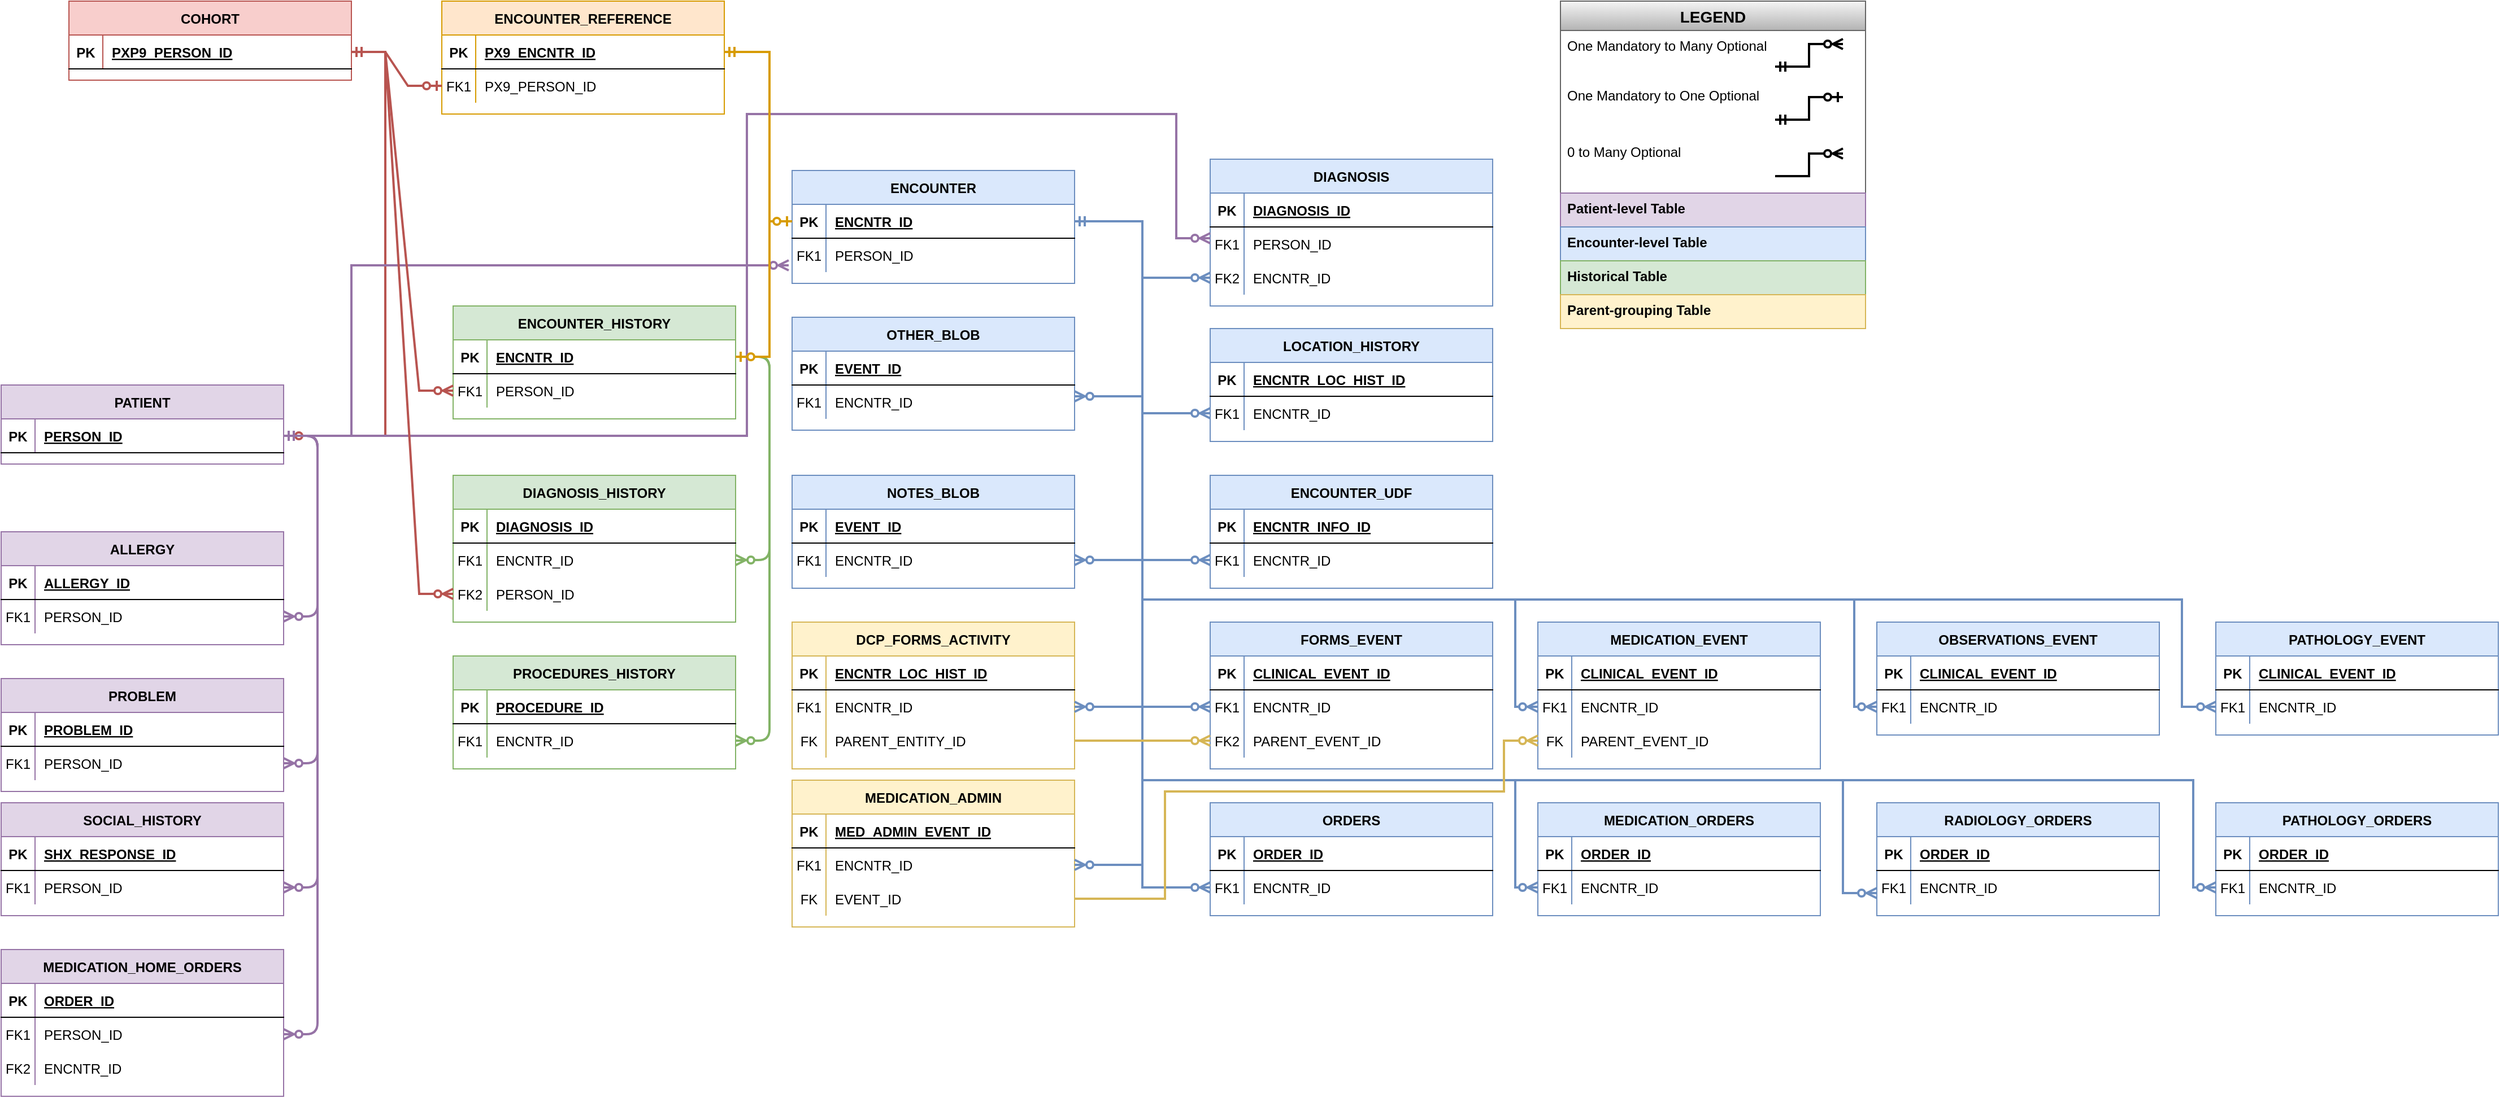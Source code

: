 <mxfile version="15.7.1" type="device"><diagram id="R2lEEEUBdFMjLlhIrx00" name="Page-1"><mxGraphModel dx="1422" dy="1862" grid="1" gridSize="10" guides="1" tooltips="1" connect="1" arrows="1" fold="1" page="1" pageScale="1" pageWidth="850" pageHeight="1100" math="0" shadow="0" extFonts="Permanent Marker^https://fonts.googleapis.com/css?family=Permanent+Marker"><root><mxCell id="0"/><mxCell id="1" parent="0"/><mxCell id="C-vyLk0tnHw3VtMMgP7b-2" value="ENCOUNTER_REFERENCE" style="shape=table;startSize=30;container=1;collapsible=1;childLayout=tableLayout;fixedRows=1;rowLines=0;fontStyle=1;align=center;resizeLast=1;fillColor=#ffe6cc;strokeColor=#d79b00;" parent="1" vertex="1"><mxGeometry x="700" y="-70" width="250" height="100" as="geometry"/></mxCell><mxCell id="C-vyLk0tnHw3VtMMgP7b-3" value="" style="shape=partialRectangle;collapsible=0;dropTarget=0;pointerEvents=0;fillColor=none;points=[[0,0.5],[1,0.5]];portConstraint=eastwest;top=0;left=0;right=0;bottom=1;" parent="C-vyLk0tnHw3VtMMgP7b-2" vertex="1"><mxGeometry y="30" width="250" height="30" as="geometry"/></mxCell><mxCell id="C-vyLk0tnHw3VtMMgP7b-4" value="PK" style="shape=partialRectangle;overflow=hidden;connectable=0;fillColor=none;top=0;left=0;bottom=0;right=0;fontStyle=1;" parent="C-vyLk0tnHw3VtMMgP7b-3" vertex="1"><mxGeometry width="30" height="30" as="geometry"><mxRectangle width="30" height="30" as="alternateBounds"/></mxGeometry></mxCell><mxCell id="C-vyLk0tnHw3VtMMgP7b-5" value="PX9_ENCNTR_ID" style="shape=partialRectangle;overflow=hidden;connectable=0;fillColor=none;top=0;left=0;bottom=0;right=0;align=left;spacingLeft=6;fontStyle=5;" parent="C-vyLk0tnHw3VtMMgP7b-3" vertex="1"><mxGeometry x="30" width="220" height="30" as="geometry"><mxRectangle width="220" height="30" as="alternateBounds"/></mxGeometry></mxCell><mxCell id="C-vyLk0tnHw3VtMMgP7b-6" value="" style="shape=partialRectangle;collapsible=0;dropTarget=0;pointerEvents=0;fillColor=none;points=[[0,0.5],[1,0.5]];portConstraint=eastwest;top=0;left=0;right=0;bottom=0;" parent="C-vyLk0tnHw3VtMMgP7b-2" vertex="1"><mxGeometry y="60" width="250" height="30" as="geometry"/></mxCell><mxCell id="C-vyLk0tnHw3VtMMgP7b-7" value="FK1" style="shape=partialRectangle;overflow=hidden;connectable=0;fillColor=none;top=0;left=0;bottom=0;right=0;" parent="C-vyLk0tnHw3VtMMgP7b-6" vertex="1"><mxGeometry width="30" height="30" as="geometry"><mxRectangle width="30" height="30" as="alternateBounds"/></mxGeometry></mxCell><mxCell id="C-vyLk0tnHw3VtMMgP7b-8" value="PX9_PERSON_ID" style="shape=partialRectangle;overflow=hidden;connectable=0;fillColor=none;top=0;left=0;bottom=0;right=0;align=left;spacingLeft=6;" parent="C-vyLk0tnHw3VtMMgP7b-6" vertex="1"><mxGeometry x="30" width="220" height="30" as="geometry"><mxRectangle width="220" height="30" as="alternateBounds"/></mxGeometry></mxCell><mxCell id="C-vyLk0tnHw3VtMMgP7b-13" value="ENCOUNTER" style="shape=table;startSize=30;container=1;collapsible=1;childLayout=tableLayout;fixedRows=1;rowLines=0;fontStyle=1;align=center;resizeLast=1;fillColor=#dae8fc;strokeColor=#6c8ebf;" parent="1" vertex="1"><mxGeometry x="1010" y="80" width="250" height="100" as="geometry"/></mxCell><mxCell id="C-vyLk0tnHw3VtMMgP7b-14" value="" style="shape=partialRectangle;collapsible=0;dropTarget=0;pointerEvents=0;fillColor=none;points=[[0,0.5],[1,0.5]];portConstraint=eastwest;top=0;left=0;right=0;bottom=1;" parent="C-vyLk0tnHw3VtMMgP7b-13" vertex="1"><mxGeometry y="30" width="250" height="30" as="geometry"/></mxCell><mxCell id="C-vyLk0tnHw3VtMMgP7b-15" value="PK" style="shape=partialRectangle;overflow=hidden;connectable=0;fillColor=none;top=0;left=0;bottom=0;right=0;fontStyle=1;" parent="C-vyLk0tnHw3VtMMgP7b-14" vertex="1"><mxGeometry width="30" height="30" as="geometry"><mxRectangle width="30" height="30" as="alternateBounds"/></mxGeometry></mxCell><mxCell id="C-vyLk0tnHw3VtMMgP7b-16" value="ENCNTR_ID" style="shape=partialRectangle;overflow=hidden;connectable=0;fillColor=none;top=0;left=0;bottom=0;right=0;align=left;spacingLeft=6;fontStyle=5;" parent="C-vyLk0tnHw3VtMMgP7b-14" vertex="1"><mxGeometry x="30" width="220" height="30" as="geometry"><mxRectangle width="220" height="30" as="alternateBounds"/></mxGeometry></mxCell><mxCell id="C-vyLk0tnHw3VtMMgP7b-17" value="" style="shape=partialRectangle;collapsible=0;dropTarget=0;pointerEvents=0;fillColor=none;points=[[0,0.5],[1,0.5]];portConstraint=eastwest;top=0;left=0;right=0;bottom=0;" parent="C-vyLk0tnHw3VtMMgP7b-13" vertex="1"><mxGeometry y="60" width="250" height="30" as="geometry"/></mxCell><mxCell id="C-vyLk0tnHw3VtMMgP7b-18" value="FK1" style="shape=partialRectangle;overflow=hidden;connectable=0;fillColor=none;top=0;left=0;bottom=0;right=0;" parent="C-vyLk0tnHw3VtMMgP7b-17" vertex="1"><mxGeometry width="30" height="30" as="geometry"><mxRectangle width="30" height="30" as="alternateBounds"/></mxGeometry></mxCell><mxCell id="C-vyLk0tnHw3VtMMgP7b-19" value="PERSON_ID" style="shape=partialRectangle;overflow=hidden;connectable=0;fillColor=none;top=0;left=0;bottom=0;right=0;align=left;spacingLeft=6;" parent="C-vyLk0tnHw3VtMMgP7b-17" vertex="1"><mxGeometry x="30" width="220" height="30" as="geometry"><mxRectangle width="220" height="30" as="alternateBounds"/></mxGeometry></mxCell><mxCell id="C-vyLk0tnHw3VtMMgP7b-23" value="COHORT" style="shape=table;startSize=30;container=1;collapsible=1;childLayout=tableLayout;fixedRows=1;rowLines=0;fontStyle=1;align=center;resizeLast=1;fillColor=#f8cecc;strokeColor=#b85450;" parent="1" vertex="1"><mxGeometry x="370" y="-70" width="250" height="70" as="geometry"/></mxCell><mxCell id="C-vyLk0tnHw3VtMMgP7b-24" value="" style="shape=partialRectangle;collapsible=0;dropTarget=0;pointerEvents=0;fillColor=none;points=[[0,0.5],[1,0.5]];portConstraint=eastwest;top=0;left=0;right=0;bottom=1;" parent="C-vyLk0tnHw3VtMMgP7b-23" vertex="1"><mxGeometry y="30" width="250" height="30" as="geometry"/></mxCell><mxCell id="C-vyLk0tnHw3VtMMgP7b-25" value="PK" style="shape=partialRectangle;overflow=hidden;connectable=0;fillColor=none;top=0;left=0;bottom=0;right=0;fontStyle=1;" parent="C-vyLk0tnHw3VtMMgP7b-24" vertex="1"><mxGeometry width="30" height="30" as="geometry"><mxRectangle width="30" height="30" as="alternateBounds"/></mxGeometry></mxCell><mxCell id="C-vyLk0tnHw3VtMMgP7b-26" value="PXP9_PERSON_ID" style="shape=partialRectangle;overflow=hidden;connectable=0;fillColor=none;top=0;left=0;bottom=0;right=0;align=left;spacingLeft=6;fontStyle=5;" parent="C-vyLk0tnHw3VtMMgP7b-24" vertex="1"><mxGeometry x="30" width="220" height="30" as="geometry"><mxRectangle width="220" height="30" as="alternateBounds"/></mxGeometry></mxCell><mxCell id="YquHEhh7M8SJzf_SI2mo-12" value="PATIENT" style="shape=table;startSize=30;container=1;collapsible=1;childLayout=tableLayout;fixedRows=1;rowLines=0;fontStyle=1;align=center;resizeLast=1;fillColor=#e1d5e7;strokeColor=#9673a6;" parent="1" vertex="1"><mxGeometry x="310" y="270" width="250" height="70" as="geometry"><mxRectangle x="310" y="270" width="80" height="30" as="alternateBounds"/></mxGeometry></mxCell><mxCell id="YquHEhh7M8SJzf_SI2mo-13" value="" style="shape=partialRectangle;collapsible=0;dropTarget=0;pointerEvents=0;fillColor=none;points=[[0,0.5],[1,0.5]];portConstraint=eastwest;top=0;left=0;right=0;bottom=1;" parent="YquHEhh7M8SJzf_SI2mo-12" vertex="1"><mxGeometry y="30" width="250" height="30" as="geometry"/></mxCell><mxCell id="YquHEhh7M8SJzf_SI2mo-14" value="PK" style="shape=partialRectangle;overflow=hidden;connectable=0;fillColor=none;top=0;left=0;bottom=0;right=0;fontStyle=1;" parent="YquHEhh7M8SJzf_SI2mo-13" vertex="1"><mxGeometry width="30" height="30" as="geometry"><mxRectangle width="30" height="30" as="alternateBounds"/></mxGeometry></mxCell><mxCell id="YquHEhh7M8SJzf_SI2mo-15" value="PERSON_ID" style="shape=partialRectangle;overflow=hidden;connectable=0;fillColor=none;top=0;left=0;bottom=0;right=0;align=left;spacingLeft=6;fontStyle=5;" parent="YquHEhh7M8SJzf_SI2mo-13" vertex="1"><mxGeometry x="30" width="220" height="30" as="geometry"><mxRectangle width="220" height="30" as="alternateBounds"/></mxGeometry></mxCell><mxCell id="YquHEhh7M8SJzf_SI2mo-30" value="ALLERGY" style="shape=table;startSize=30;container=1;collapsible=1;childLayout=tableLayout;fixedRows=1;rowLines=0;fontStyle=1;align=center;resizeLast=1;fillColor=#e1d5e7;strokeColor=#9673a6;" parent="1" vertex="1"><mxGeometry x="310" y="400" width="250" height="100" as="geometry"><mxRectangle x="310" y="400" width="90" height="30" as="alternateBounds"/></mxGeometry></mxCell><mxCell id="YquHEhh7M8SJzf_SI2mo-31" value="" style="shape=partialRectangle;collapsible=0;dropTarget=0;pointerEvents=0;fillColor=none;points=[[0,0.5],[1,0.5]];portConstraint=eastwest;top=0;left=0;right=0;bottom=1;" parent="YquHEhh7M8SJzf_SI2mo-30" vertex="1"><mxGeometry y="30" width="250" height="30" as="geometry"/></mxCell><mxCell id="YquHEhh7M8SJzf_SI2mo-32" value="PK" style="shape=partialRectangle;overflow=hidden;connectable=0;fillColor=none;top=0;left=0;bottom=0;right=0;fontStyle=1;" parent="YquHEhh7M8SJzf_SI2mo-31" vertex="1"><mxGeometry width="30" height="30" as="geometry"><mxRectangle width="30" height="30" as="alternateBounds"/></mxGeometry></mxCell><mxCell id="YquHEhh7M8SJzf_SI2mo-33" value="ALLERGY_ID" style="shape=partialRectangle;overflow=hidden;connectable=0;fillColor=none;top=0;left=0;bottom=0;right=0;align=left;spacingLeft=6;fontStyle=5;" parent="YquHEhh7M8SJzf_SI2mo-31" vertex="1"><mxGeometry x="30" width="220" height="30" as="geometry"><mxRectangle width="220" height="30" as="alternateBounds"/></mxGeometry></mxCell><mxCell id="YquHEhh7M8SJzf_SI2mo-34" value="" style="shape=partialRectangle;collapsible=0;dropTarget=0;pointerEvents=0;fillColor=none;points=[[0,0.5],[1,0.5]];portConstraint=eastwest;top=0;left=0;right=0;bottom=0;" parent="YquHEhh7M8SJzf_SI2mo-30" vertex="1"><mxGeometry y="60" width="250" height="30" as="geometry"/></mxCell><mxCell id="YquHEhh7M8SJzf_SI2mo-35" value="FK1" style="shape=partialRectangle;overflow=hidden;connectable=0;fillColor=none;top=0;left=0;bottom=0;right=0;" parent="YquHEhh7M8SJzf_SI2mo-34" vertex="1"><mxGeometry width="30" height="30" as="geometry"><mxRectangle width="30" height="30" as="alternateBounds"/></mxGeometry></mxCell><mxCell id="YquHEhh7M8SJzf_SI2mo-36" value="PERSON_ID" style="shape=partialRectangle;overflow=hidden;connectable=0;fillColor=none;top=0;left=0;bottom=0;right=0;align=left;spacingLeft=6;" parent="YquHEhh7M8SJzf_SI2mo-34" vertex="1"><mxGeometry x="30" width="220" height="30" as="geometry"><mxRectangle width="220" height="30" as="alternateBounds"/></mxGeometry></mxCell><mxCell id="YquHEhh7M8SJzf_SI2mo-63" value="" style="edgeStyle=entityRelationEdgeStyle;endArrow=ERzeroToMany;startArrow=ERone;endFill=1;startFill=0;exitX=1;exitY=0.5;exitDx=0;exitDy=0;fillColor=#e1d5e7;strokeColor=#9673a6;strokeWidth=2;" parent="1" source="YquHEhh7M8SJzf_SI2mo-13" target="YquHEhh7M8SJzf_SI2mo-34" edge="1"><mxGeometry width="100" height="100" relative="1" as="geometry"><mxPoint x="370" y="450" as="sourcePoint"/><mxPoint x="400" y="630" as="targetPoint"/></mxGeometry></mxCell><mxCell id="YquHEhh7M8SJzf_SI2mo-64" value="PROBLEM" style="shape=table;startSize=30;container=1;collapsible=1;childLayout=tableLayout;fixedRows=1;rowLines=0;fontStyle=1;align=center;resizeLast=1;fillColor=#e1d5e7;strokeColor=#9673a6;" parent="1" vertex="1"><mxGeometry x="310" y="530" width="250" height="100" as="geometry"><mxRectangle x="620" y="280" width="90" height="30" as="alternateBounds"/></mxGeometry></mxCell><mxCell id="YquHEhh7M8SJzf_SI2mo-65" value="" style="shape=partialRectangle;collapsible=0;dropTarget=0;pointerEvents=0;fillColor=none;points=[[0,0.5],[1,0.5]];portConstraint=eastwest;top=0;left=0;right=0;bottom=1;" parent="YquHEhh7M8SJzf_SI2mo-64" vertex="1"><mxGeometry y="30" width="250" height="30" as="geometry"/></mxCell><mxCell id="YquHEhh7M8SJzf_SI2mo-66" value="PK" style="shape=partialRectangle;overflow=hidden;connectable=0;fillColor=none;top=0;left=0;bottom=0;right=0;fontStyle=1;" parent="YquHEhh7M8SJzf_SI2mo-65" vertex="1"><mxGeometry width="30" height="30" as="geometry"><mxRectangle width="30" height="30" as="alternateBounds"/></mxGeometry></mxCell><mxCell id="YquHEhh7M8SJzf_SI2mo-67" value="PROBLEM_ID" style="shape=partialRectangle;overflow=hidden;connectable=0;fillColor=none;top=0;left=0;bottom=0;right=0;align=left;spacingLeft=6;fontStyle=5;" parent="YquHEhh7M8SJzf_SI2mo-65" vertex="1"><mxGeometry x="30" width="220" height="30" as="geometry"><mxRectangle width="220" height="30" as="alternateBounds"/></mxGeometry></mxCell><mxCell id="YquHEhh7M8SJzf_SI2mo-68" value="" style="shape=partialRectangle;collapsible=0;dropTarget=0;pointerEvents=0;fillColor=none;points=[[0,0.5],[1,0.5]];portConstraint=eastwest;top=0;left=0;right=0;bottom=0;" parent="YquHEhh7M8SJzf_SI2mo-64" vertex="1"><mxGeometry y="60" width="250" height="30" as="geometry"/></mxCell><mxCell id="YquHEhh7M8SJzf_SI2mo-69" value="FK1" style="shape=partialRectangle;overflow=hidden;connectable=0;fillColor=none;top=0;left=0;bottom=0;right=0;" parent="YquHEhh7M8SJzf_SI2mo-68" vertex="1"><mxGeometry width="30" height="30" as="geometry"><mxRectangle width="30" height="30" as="alternateBounds"/></mxGeometry></mxCell><mxCell id="YquHEhh7M8SJzf_SI2mo-70" value="PERSON_ID" style="shape=partialRectangle;overflow=hidden;connectable=0;fillColor=none;top=0;left=0;bottom=0;right=0;align=left;spacingLeft=6;" parent="YquHEhh7M8SJzf_SI2mo-68" vertex="1"><mxGeometry x="30" width="220" height="30" as="geometry"><mxRectangle width="220" height="30" as="alternateBounds"/></mxGeometry></mxCell><mxCell id="YquHEhh7M8SJzf_SI2mo-71" value="MEDICATION_HOME_ORDERS" style="shape=table;startSize=30;container=1;collapsible=1;childLayout=tableLayout;fixedRows=1;rowLines=0;fontStyle=1;align=center;resizeLast=1;fillColor=#e1d5e7;strokeColor=#9673a6;" parent="1" vertex="1"><mxGeometry x="310" y="770" width="250" height="130" as="geometry"><mxRectangle x="620" y="280" width="90" height="30" as="alternateBounds"/></mxGeometry></mxCell><mxCell id="YquHEhh7M8SJzf_SI2mo-72" value="" style="shape=partialRectangle;collapsible=0;dropTarget=0;pointerEvents=0;fillColor=none;points=[[0,0.5],[1,0.5]];portConstraint=eastwest;top=0;left=0;right=0;bottom=1;" parent="YquHEhh7M8SJzf_SI2mo-71" vertex="1"><mxGeometry y="30" width="250" height="30" as="geometry"/></mxCell><mxCell id="YquHEhh7M8SJzf_SI2mo-73" value="PK" style="shape=partialRectangle;overflow=hidden;connectable=0;fillColor=none;top=0;left=0;bottom=0;right=0;fontStyle=1;" parent="YquHEhh7M8SJzf_SI2mo-72" vertex="1"><mxGeometry width="30" height="30" as="geometry"><mxRectangle width="30" height="30" as="alternateBounds"/></mxGeometry></mxCell><mxCell id="YquHEhh7M8SJzf_SI2mo-74" value="ORDER_ID" style="shape=partialRectangle;overflow=hidden;connectable=0;fillColor=none;top=0;left=0;bottom=0;right=0;align=left;spacingLeft=6;fontStyle=5;" parent="YquHEhh7M8SJzf_SI2mo-72" vertex="1"><mxGeometry x="30" width="220" height="30" as="geometry"><mxRectangle width="220" height="30" as="alternateBounds"/></mxGeometry></mxCell><mxCell id="YquHEhh7M8SJzf_SI2mo-75" value="" style="shape=partialRectangle;collapsible=0;dropTarget=0;pointerEvents=0;fillColor=none;points=[[0,0.5],[1,0.5]];portConstraint=eastwest;top=0;left=0;right=0;bottom=0;" parent="YquHEhh7M8SJzf_SI2mo-71" vertex="1"><mxGeometry y="60" width="250" height="30" as="geometry"/></mxCell><mxCell id="YquHEhh7M8SJzf_SI2mo-76" value="FK1" style="shape=partialRectangle;overflow=hidden;connectable=0;fillColor=none;top=0;left=0;bottom=0;right=0;" parent="YquHEhh7M8SJzf_SI2mo-75" vertex="1"><mxGeometry width="30" height="30" as="geometry"><mxRectangle width="30" height="30" as="alternateBounds"/></mxGeometry></mxCell><mxCell id="YquHEhh7M8SJzf_SI2mo-77" value="PERSON_ID" style="shape=partialRectangle;overflow=hidden;connectable=0;fillColor=none;top=0;left=0;bottom=0;right=0;align=left;spacingLeft=6;" parent="YquHEhh7M8SJzf_SI2mo-75" vertex="1"><mxGeometry x="30" width="220" height="30" as="geometry"><mxRectangle width="220" height="30" as="alternateBounds"/></mxGeometry></mxCell><mxCell id="YquHEhh7M8SJzf_SI2mo-313" value="" style="shape=partialRectangle;collapsible=0;dropTarget=0;pointerEvents=0;fillColor=none;top=0;left=0;bottom=0;right=0;points=[[0,0.5],[1,0.5]];portConstraint=eastwest;" parent="YquHEhh7M8SJzf_SI2mo-71" vertex="1"><mxGeometry y="90" width="250" height="30" as="geometry"/></mxCell><mxCell id="YquHEhh7M8SJzf_SI2mo-314" value="FK2" style="shape=partialRectangle;connectable=0;fillColor=none;top=0;left=0;bottom=0;right=0;fontStyle=0;overflow=hidden;" parent="YquHEhh7M8SJzf_SI2mo-313" vertex="1"><mxGeometry width="30" height="30" as="geometry"><mxRectangle width="30" height="30" as="alternateBounds"/></mxGeometry></mxCell><mxCell id="YquHEhh7M8SJzf_SI2mo-315" value="ENCNTR_ID" style="shape=partialRectangle;connectable=0;fillColor=none;top=0;left=0;bottom=0;right=0;align=left;spacingLeft=6;fontStyle=0;overflow=hidden;" parent="YquHEhh7M8SJzf_SI2mo-313" vertex="1"><mxGeometry x="30" width="220" height="30" as="geometry"><mxRectangle width="220" height="30" as="alternateBounds"/></mxGeometry></mxCell><mxCell id="YquHEhh7M8SJzf_SI2mo-78" value="SOCIAL_HISTORY" style="shape=table;startSize=30;container=1;collapsible=1;childLayout=tableLayout;fixedRows=1;rowLines=0;fontStyle=1;align=center;resizeLast=1;fillColor=#e1d5e7;strokeColor=#9673a6;" parent="1" vertex="1"><mxGeometry x="310" y="640" width="250" height="100" as="geometry"><mxRectangle x="620" y="280" width="90" height="30" as="alternateBounds"/></mxGeometry></mxCell><mxCell id="YquHEhh7M8SJzf_SI2mo-79" value="" style="shape=partialRectangle;collapsible=0;dropTarget=0;pointerEvents=0;fillColor=none;points=[[0,0.5],[1,0.5]];portConstraint=eastwest;top=0;left=0;right=0;bottom=1;" parent="YquHEhh7M8SJzf_SI2mo-78" vertex="1"><mxGeometry y="30" width="250" height="30" as="geometry"/></mxCell><mxCell id="YquHEhh7M8SJzf_SI2mo-80" value="PK" style="shape=partialRectangle;overflow=hidden;connectable=0;fillColor=none;top=0;left=0;bottom=0;right=0;fontStyle=1;" parent="YquHEhh7M8SJzf_SI2mo-79" vertex="1"><mxGeometry width="30" height="30" as="geometry"><mxRectangle width="30" height="30" as="alternateBounds"/></mxGeometry></mxCell><mxCell id="YquHEhh7M8SJzf_SI2mo-81" value="SHX_RESPONSE_ID" style="shape=partialRectangle;overflow=hidden;connectable=0;fillColor=none;top=0;left=0;bottom=0;right=0;align=left;spacingLeft=6;fontStyle=5;" parent="YquHEhh7M8SJzf_SI2mo-79" vertex="1"><mxGeometry x="30" width="220" height="30" as="geometry"><mxRectangle width="220" height="30" as="alternateBounds"/></mxGeometry></mxCell><mxCell id="YquHEhh7M8SJzf_SI2mo-82" value="" style="shape=partialRectangle;collapsible=0;dropTarget=0;pointerEvents=0;fillColor=none;points=[[0,0.5],[1,0.5]];portConstraint=eastwest;top=0;left=0;right=0;bottom=0;" parent="YquHEhh7M8SJzf_SI2mo-78" vertex="1"><mxGeometry y="60" width="250" height="30" as="geometry"/></mxCell><mxCell id="YquHEhh7M8SJzf_SI2mo-83" value="FK1" style="shape=partialRectangle;overflow=hidden;connectable=0;fillColor=none;top=0;left=0;bottom=0;right=0;" parent="YquHEhh7M8SJzf_SI2mo-82" vertex="1"><mxGeometry width="30" height="30" as="geometry"><mxRectangle width="30" height="30" as="alternateBounds"/></mxGeometry></mxCell><mxCell id="YquHEhh7M8SJzf_SI2mo-84" value="PERSON_ID" style="shape=partialRectangle;overflow=hidden;connectable=0;fillColor=none;top=0;left=0;bottom=0;right=0;align=left;spacingLeft=6;" parent="YquHEhh7M8SJzf_SI2mo-82" vertex="1"><mxGeometry x="30" width="220" height="30" as="geometry"><mxRectangle width="220" height="30" as="alternateBounds"/></mxGeometry></mxCell><mxCell id="YquHEhh7M8SJzf_SI2mo-85" value="" style="edgeStyle=entityRelationEdgeStyle;endArrow=ERzeroToMany;startArrow=ERone;endFill=1;startFill=0;exitX=1;exitY=0.5;exitDx=0;exitDy=0;fillColor=#e1d5e7;strokeColor=#9673a6;strokeWidth=2;" parent="1" source="YquHEhh7M8SJzf_SI2mo-13" target="YquHEhh7M8SJzf_SI2mo-68" edge="1"><mxGeometry width="100" height="100" relative="1" as="geometry"><mxPoint x="570" y="325" as="sourcePoint"/><mxPoint x="650" y="355" as="targetPoint"/></mxGeometry></mxCell><mxCell id="YquHEhh7M8SJzf_SI2mo-86" value="" style="edgeStyle=entityRelationEdgeStyle;endArrow=ERzeroToMany;startArrow=ERone;endFill=1;startFill=0;exitX=1;exitY=0.5;exitDx=0;exitDy=0;fillColor=#e1d5e7;strokeColor=#9673a6;strokeWidth=2;" parent="1" source="YquHEhh7M8SJzf_SI2mo-13" target="YquHEhh7M8SJzf_SI2mo-82" edge="1"><mxGeometry width="100" height="100" relative="1" as="geometry"><mxPoint x="570" y="325" as="sourcePoint"/><mxPoint x="650" y="465" as="targetPoint"/></mxGeometry></mxCell><mxCell id="YquHEhh7M8SJzf_SI2mo-87" value="" style="edgeStyle=entityRelationEdgeStyle;endArrow=ERzeroToMany;startArrow=ERone;endFill=1;startFill=0;fillColor=#e1d5e7;strokeColor=#9673a6;strokeWidth=2;" parent="1" source="YquHEhh7M8SJzf_SI2mo-13" target="YquHEhh7M8SJzf_SI2mo-75" edge="1"><mxGeometry width="100" height="100" relative="1" as="geometry"><mxPoint x="570" y="325" as="sourcePoint"/><mxPoint x="640" y="615" as="targetPoint"/></mxGeometry></mxCell><mxCell id="YquHEhh7M8SJzf_SI2mo-90" value="" style="edgeStyle=entityRelationEdgeStyle;fontSize=12;html=1;endArrow=ERzeroToOne;startArrow=ERmandOne;rounded=0;fillColor=#f8cecc;strokeColor=#b85450;strokeWidth=2;" parent="1" source="C-vyLk0tnHw3VtMMgP7b-24" target="YquHEhh7M8SJzf_SI2mo-13" edge="1"><mxGeometry width="100" height="100" relative="1" as="geometry"><mxPoint x="130" y="390" as="sourcePoint"/><mxPoint x="230" y="290" as="targetPoint"/></mxGeometry></mxCell><mxCell id="YquHEhh7M8SJzf_SI2mo-91" value="" style="edgeStyle=orthogonalEdgeStyle;fontSize=12;html=1;endArrow=ERzeroToOne;startArrow=ERmandOne;rounded=0;fillColor=#ffe6cc;strokeColor=#d79b00;strokeWidth=2;" parent="1" source="C-vyLk0tnHw3VtMMgP7b-3" target="C-vyLk0tnHw3VtMMgP7b-14" edge="1"><mxGeometry width="100" height="100" relative="1" as="geometry"><mxPoint x="760" y="210" as="sourcePoint"/><mxPoint x="860" y="110" as="targetPoint"/><Array as="points"><mxPoint x="990" y="-25"/><mxPoint x="990" y="125"/></Array></mxGeometry></mxCell><mxCell id="YquHEhh7M8SJzf_SI2mo-92" value="" style="edgeStyle=orthogonalEdgeStyle;fontSize=12;html=1;endArrow=ERzeroToMany;startArrow=ERmandOne;rounded=0;entryX=-0.012;entryY=0.8;entryDx=0;entryDy=0;entryPerimeter=0;fillColor=#e1d5e7;strokeColor=#9673a6;strokeWidth=2;" parent="1" source="YquHEhh7M8SJzf_SI2mo-13" target="C-vyLk0tnHw3VtMMgP7b-17" edge="1"><mxGeometry width="100" height="100" relative="1" as="geometry"><mxPoint x="800" y="240" as="sourcePoint"/><mxPoint x="900" y="140" as="targetPoint"/><Array as="points"><mxPoint x="620" y="315"/><mxPoint x="620" y="164"/></Array></mxGeometry></mxCell><mxCell id="YquHEhh7M8SJzf_SI2mo-93" value="ENCOUNTER_HISTORY" style="shape=table;startSize=30;container=1;collapsible=1;childLayout=tableLayout;fixedRows=1;rowLines=0;fontStyle=1;align=center;resizeLast=1;fillColor=#d5e8d4;strokeColor=#82b366;" parent="1" vertex="1"><mxGeometry x="710" y="200" width="250" height="100" as="geometry"/></mxCell><mxCell id="YquHEhh7M8SJzf_SI2mo-94" value="" style="shape=partialRectangle;collapsible=0;dropTarget=0;pointerEvents=0;fillColor=none;points=[[0,0.5],[1,0.5]];portConstraint=eastwest;top=0;left=0;right=0;bottom=1;" parent="YquHEhh7M8SJzf_SI2mo-93" vertex="1"><mxGeometry y="30" width="250" height="30" as="geometry"/></mxCell><mxCell id="YquHEhh7M8SJzf_SI2mo-95" value="PK" style="shape=partialRectangle;overflow=hidden;connectable=0;fillColor=none;top=0;left=0;bottom=0;right=0;fontStyle=1;" parent="YquHEhh7M8SJzf_SI2mo-94" vertex="1"><mxGeometry width="30" height="30" as="geometry"><mxRectangle width="30" height="30" as="alternateBounds"/></mxGeometry></mxCell><mxCell id="YquHEhh7M8SJzf_SI2mo-96" value="ENCNTR_ID" style="shape=partialRectangle;overflow=hidden;connectable=0;fillColor=none;top=0;left=0;bottom=0;right=0;align=left;spacingLeft=6;fontStyle=5;" parent="YquHEhh7M8SJzf_SI2mo-94" vertex="1"><mxGeometry x="30" width="220" height="30" as="geometry"><mxRectangle width="220" height="30" as="alternateBounds"/></mxGeometry></mxCell><mxCell id="YquHEhh7M8SJzf_SI2mo-97" value="" style="shape=partialRectangle;collapsible=0;dropTarget=0;pointerEvents=0;fillColor=none;points=[[0,0.5],[1,0.5]];portConstraint=eastwest;top=0;left=0;right=0;bottom=0;" parent="YquHEhh7M8SJzf_SI2mo-93" vertex="1"><mxGeometry y="60" width="250" height="30" as="geometry"/></mxCell><mxCell id="YquHEhh7M8SJzf_SI2mo-98" value="FK1" style="shape=partialRectangle;overflow=hidden;connectable=0;fillColor=none;top=0;left=0;bottom=0;right=0;" parent="YquHEhh7M8SJzf_SI2mo-97" vertex="1"><mxGeometry width="30" height="30" as="geometry"><mxRectangle width="30" height="30" as="alternateBounds"/></mxGeometry></mxCell><mxCell id="YquHEhh7M8SJzf_SI2mo-99" value="PERSON_ID" style="shape=partialRectangle;overflow=hidden;connectable=0;fillColor=none;top=0;left=0;bottom=0;right=0;align=left;spacingLeft=6;" parent="YquHEhh7M8SJzf_SI2mo-97" vertex="1"><mxGeometry x="30" width="220" height="30" as="geometry"><mxRectangle width="220" height="30" as="alternateBounds"/></mxGeometry></mxCell><mxCell id="YquHEhh7M8SJzf_SI2mo-109" value="LOCATION_HISTORY" style="shape=table;startSize=30;container=1;collapsible=1;childLayout=tableLayout;fixedRows=1;rowLines=0;fontStyle=1;align=center;resizeLast=1;fillColor=#dae8fc;strokeColor=#6c8ebf;" parent="1" vertex="1"><mxGeometry x="1380" y="220" width="250" height="100" as="geometry"/></mxCell><mxCell id="YquHEhh7M8SJzf_SI2mo-110" value="" style="shape=partialRectangle;collapsible=0;dropTarget=0;pointerEvents=0;fillColor=none;points=[[0,0.5],[1,0.5]];portConstraint=eastwest;top=0;left=0;right=0;bottom=1;" parent="YquHEhh7M8SJzf_SI2mo-109" vertex="1"><mxGeometry y="30" width="250" height="30" as="geometry"/></mxCell><mxCell id="YquHEhh7M8SJzf_SI2mo-111" value="PK" style="shape=partialRectangle;overflow=hidden;connectable=0;fillColor=none;top=0;left=0;bottom=0;right=0;fontStyle=1;" parent="YquHEhh7M8SJzf_SI2mo-110" vertex="1"><mxGeometry width="30" height="30" as="geometry"><mxRectangle width="30" height="30" as="alternateBounds"/></mxGeometry></mxCell><mxCell id="YquHEhh7M8SJzf_SI2mo-112" value="ENCNTR_LOC_HIST_ID" style="shape=partialRectangle;overflow=hidden;connectable=0;fillColor=none;top=0;left=0;bottom=0;right=0;align=left;spacingLeft=6;fontStyle=5;" parent="YquHEhh7M8SJzf_SI2mo-110" vertex="1"><mxGeometry x="30" width="220" height="30" as="geometry"><mxRectangle width="220" height="30" as="alternateBounds"/></mxGeometry></mxCell><mxCell id="YquHEhh7M8SJzf_SI2mo-113" value="" style="shape=partialRectangle;collapsible=0;dropTarget=0;pointerEvents=0;fillColor=none;points=[[0,0.5],[1,0.5]];portConstraint=eastwest;top=0;left=0;right=0;bottom=0;" parent="YquHEhh7M8SJzf_SI2mo-109" vertex="1"><mxGeometry y="60" width="250" height="30" as="geometry"/></mxCell><mxCell id="YquHEhh7M8SJzf_SI2mo-114" value="FK1" style="shape=partialRectangle;overflow=hidden;connectable=0;fillColor=none;top=0;left=0;bottom=0;right=0;" parent="YquHEhh7M8SJzf_SI2mo-113" vertex="1"><mxGeometry width="30" height="30" as="geometry"><mxRectangle width="30" height="30" as="alternateBounds"/></mxGeometry></mxCell><mxCell id="YquHEhh7M8SJzf_SI2mo-115" value="ENCNTR_ID" style="shape=partialRectangle;overflow=hidden;connectable=0;fillColor=none;top=0;left=0;bottom=0;right=0;align=left;spacingLeft=6;" parent="YquHEhh7M8SJzf_SI2mo-113" vertex="1"><mxGeometry x="30" width="220" height="30" as="geometry"><mxRectangle width="220" height="30" as="alternateBounds"/></mxGeometry></mxCell><mxCell id="YquHEhh7M8SJzf_SI2mo-117" value="" style="edgeStyle=orthogonalEdgeStyle;fontSize=12;html=1;endArrow=ERzeroToMany;startArrow=ERmandOne;rounded=0;exitX=1;exitY=0.5;exitDx=0;exitDy=0;fillColor=#dae8fc;strokeColor=#6c8ebf;strokeWidth=2;" parent="1" source="C-vyLk0tnHw3VtMMgP7b-14" target="YquHEhh7M8SJzf_SI2mo-113" edge="1"><mxGeometry width="100" height="100" relative="1" as="geometry"><mxPoint x="1410" y="319.5" as="sourcePoint"/><mxPoint x="1810" y="319.5" as="targetPoint"/></mxGeometry></mxCell><mxCell id="YquHEhh7M8SJzf_SI2mo-118" value="DIAGNOSIS" style="shape=table;startSize=30;container=1;collapsible=1;childLayout=tableLayout;fixedRows=1;rowLines=0;fontStyle=1;align=center;resizeLast=1;fillColor=#dae8fc;strokeColor=#6c8ebf;" parent="1" vertex="1"><mxGeometry x="1380" y="70" width="250" height="130" as="geometry"/></mxCell><mxCell id="YquHEhh7M8SJzf_SI2mo-119" value="" style="shape=partialRectangle;collapsible=0;dropTarget=0;pointerEvents=0;fillColor=none;points=[[0,0.5],[1,0.5]];portConstraint=eastwest;top=0;left=0;right=0;bottom=1;" parent="YquHEhh7M8SJzf_SI2mo-118" vertex="1"><mxGeometry y="30" width="250" height="30" as="geometry"/></mxCell><mxCell id="YquHEhh7M8SJzf_SI2mo-120" value="PK" style="shape=partialRectangle;overflow=hidden;connectable=0;fillColor=none;top=0;left=0;bottom=0;right=0;fontStyle=1;" parent="YquHEhh7M8SJzf_SI2mo-119" vertex="1"><mxGeometry width="30" height="30" as="geometry"><mxRectangle width="30" height="30" as="alternateBounds"/></mxGeometry></mxCell><mxCell id="YquHEhh7M8SJzf_SI2mo-121" value="DIAGNOSIS_ID" style="shape=partialRectangle;overflow=hidden;connectable=0;fillColor=none;top=0;left=0;bottom=0;right=0;align=left;spacingLeft=6;fontStyle=5;" parent="YquHEhh7M8SJzf_SI2mo-119" vertex="1"><mxGeometry x="30" width="220" height="30" as="geometry"><mxRectangle width="220" height="30" as="alternateBounds"/></mxGeometry></mxCell><mxCell id="YquHEhh7M8SJzf_SI2mo-122" value="" style="shape=partialRectangle;collapsible=0;dropTarget=0;pointerEvents=0;fillColor=none;points=[[0,0.5],[1,0.5]];portConstraint=eastwest;top=0;left=0;right=0;bottom=0;" parent="YquHEhh7M8SJzf_SI2mo-118" vertex="1"><mxGeometry y="60" width="250" height="30" as="geometry"/></mxCell><mxCell id="YquHEhh7M8SJzf_SI2mo-123" value="FK1" style="shape=partialRectangle;overflow=hidden;connectable=0;fillColor=none;top=0;left=0;bottom=0;right=0;" parent="YquHEhh7M8SJzf_SI2mo-122" vertex="1"><mxGeometry width="30" height="30" as="geometry"><mxRectangle width="30" height="30" as="alternateBounds"/></mxGeometry></mxCell><mxCell id="YquHEhh7M8SJzf_SI2mo-124" value="PERSON_ID" style="shape=partialRectangle;overflow=hidden;connectable=0;fillColor=none;top=0;left=0;bottom=0;right=0;align=left;spacingLeft=6;" parent="YquHEhh7M8SJzf_SI2mo-122" vertex="1"><mxGeometry x="30" width="220" height="30" as="geometry"><mxRectangle width="220" height="30" as="alternateBounds"/></mxGeometry></mxCell><mxCell id="YquHEhh7M8SJzf_SI2mo-125" value="" style="shape=partialRectangle;collapsible=0;dropTarget=0;pointerEvents=0;fillColor=none;top=0;left=0;bottom=0;right=0;points=[[0,0.5],[1,0.5]];portConstraint=eastwest;" parent="YquHEhh7M8SJzf_SI2mo-118" vertex="1"><mxGeometry y="90" width="250" height="30" as="geometry"/></mxCell><mxCell id="YquHEhh7M8SJzf_SI2mo-126" value="FK2" style="shape=partialRectangle;connectable=0;fillColor=none;top=0;left=0;bottom=0;right=0;fontStyle=0;overflow=hidden;" parent="YquHEhh7M8SJzf_SI2mo-125" vertex="1"><mxGeometry width="30" height="30" as="geometry"><mxRectangle width="30" height="30" as="alternateBounds"/></mxGeometry></mxCell><mxCell id="YquHEhh7M8SJzf_SI2mo-127" value="ENCNTR_ID" style="shape=partialRectangle;connectable=0;fillColor=none;top=0;left=0;bottom=0;right=0;align=left;spacingLeft=6;fontStyle=0;overflow=hidden;" parent="YquHEhh7M8SJzf_SI2mo-125" vertex="1"><mxGeometry x="30" width="220" height="30" as="geometry"><mxRectangle width="220" height="30" as="alternateBounds"/></mxGeometry></mxCell><mxCell id="YquHEhh7M8SJzf_SI2mo-129" value="" style="edgeStyle=orthogonalEdgeStyle;fontSize=12;html=1;endArrow=ERzeroToMany;startArrow=ERmandOne;rounded=0;entryX=0;entryY=0.5;entryDx=0;entryDy=0;fillColor=#dae8fc;strokeColor=#6c8ebf;strokeWidth=2;" parent="1" source="C-vyLk0tnHw3VtMMgP7b-14" target="YquHEhh7M8SJzf_SI2mo-125" edge="1"><mxGeometry width="100" height="100" relative="1" as="geometry"><mxPoint x="1270" y="135" as="sourcePoint"/><mxPoint x="1390" y="165" as="targetPoint"/></mxGeometry></mxCell><mxCell id="YquHEhh7M8SJzf_SI2mo-130" value="" style="edgeStyle=orthogonalEdgeStyle;fontSize=12;html=1;endArrow=ERzeroToMany;startArrow=ERmandOne;rounded=0;fillColor=#e1d5e7;strokeColor=#9673a6;strokeWidth=2;" parent="1" source="YquHEhh7M8SJzf_SI2mo-13" target="YquHEhh7M8SJzf_SI2mo-122" edge="1"><mxGeometry width="100" height="100" relative="1" as="geometry"><mxPoint x="1270" y="135" as="sourcePoint"/><mxPoint x="1180" y="370" as="targetPoint"/><Array as="points"><mxPoint x="970" y="315"/><mxPoint x="970" y="30"/><mxPoint x="1350" y="30"/><mxPoint x="1350" y="140"/></Array></mxGeometry></mxCell><mxCell id="YquHEhh7M8SJzf_SI2mo-131" value="DIAGNOSIS_HISTORY" style="shape=table;startSize=30;container=1;collapsible=1;childLayout=tableLayout;fixedRows=1;rowLines=0;fontStyle=1;align=center;resizeLast=1;fillColor=#d5e8d4;strokeColor=#82b366;" parent="1" vertex="1"><mxGeometry x="710" y="350" width="250" height="130" as="geometry"/></mxCell><mxCell id="YquHEhh7M8SJzf_SI2mo-132" value="" style="shape=partialRectangle;collapsible=0;dropTarget=0;pointerEvents=0;fillColor=none;points=[[0,0.5],[1,0.5]];portConstraint=eastwest;top=0;left=0;right=0;bottom=1;" parent="YquHEhh7M8SJzf_SI2mo-131" vertex="1"><mxGeometry y="30" width="250" height="30" as="geometry"/></mxCell><mxCell id="YquHEhh7M8SJzf_SI2mo-133" value="PK" style="shape=partialRectangle;overflow=hidden;connectable=0;fillColor=none;top=0;left=0;bottom=0;right=0;fontStyle=1;" parent="YquHEhh7M8SJzf_SI2mo-132" vertex="1"><mxGeometry width="30" height="30" as="geometry"><mxRectangle width="30" height="30" as="alternateBounds"/></mxGeometry></mxCell><mxCell id="YquHEhh7M8SJzf_SI2mo-134" value="DIAGNOSIS_ID" style="shape=partialRectangle;overflow=hidden;connectable=0;fillColor=none;top=0;left=0;bottom=0;right=0;align=left;spacingLeft=6;fontStyle=5;" parent="YquHEhh7M8SJzf_SI2mo-132" vertex="1"><mxGeometry x="30" width="220" height="30" as="geometry"><mxRectangle width="220" height="30" as="alternateBounds"/></mxGeometry></mxCell><mxCell id="YquHEhh7M8SJzf_SI2mo-135" value="" style="shape=partialRectangle;collapsible=0;dropTarget=0;pointerEvents=0;fillColor=none;points=[[0,0.5],[1,0.5]];portConstraint=eastwest;top=0;left=0;right=0;bottom=0;" parent="YquHEhh7M8SJzf_SI2mo-131" vertex="1"><mxGeometry y="60" width="250" height="30" as="geometry"/></mxCell><mxCell id="YquHEhh7M8SJzf_SI2mo-136" value="FK1" style="shape=partialRectangle;overflow=hidden;connectable=0;fillColor=none;top=0;left=0;bottom=0;right=0;" parent="YquHEhh7M8SJzf_SI2mo-135" vertex="1"><mxGeometry width="30" height="30" as="geometry"><mxRectangle width="30" height="30" as="alternateBounds"/></mxGeometry></mxCell><mxCell id="YquHEhh7M8SJzf_SI2mo-137" value="ENCNTR_ID" style="shape=partialRectangle;overflow=hidden;connectable=0;fillColor=none;top=0;left=0;bottom=0;right=0;align=left;spacingLeft=6;" parent="YquHEhh7M8SJzf_SI2mo-135" vertex="1"><mxGeometry x="30" width="220" height="30" as="geometry"><mxRectangle width="220" height="30" as="alternateBounds"/></mxGeometry></mxCell><mxCell id="YquHEhh7M8SJzf_SI2mo-138" value="" style="shape=partialRectangle;collapsible=0;dropTarget=0;pointerEvents=0;fillColor=none;top=0;left=0;bottom=0;right=0;points=[[0,0.5],[1,0.5]];portConstraint=eastwest;" parent="YquHEhh7M8SJzf_SI2mo-131" vertex="1"><mxGeometry y="90" width="250" height="30" as="geometry"/></mxCell><mxCell id="YquHEhh7M8SJzf_SI2mo-139" value="FK2" style="shape=partialRectangle;connectable=0;fillColor=none;top=0;left=0;bottom=0;right=0;fontStyle=0;overflow=hidden;" parent="YquHEhh7M8SJzf_SI2mo-138" vertex="1"><mxGeometry width="30" height="30" as="geometry"><mxRectangle width="30" height="30" as="alternateBounds"/></mxGeometry></mxCell><mxCell id="YquHEhh7M8SJzf_SI2mo-140" value="PERSON_ID" style="shape=partialRectangle;connectable=0;fillColor=none;top=0;left=0;bottom=0;right=0;align=left;spacingLeft=6;fontStyle=0;overflow=hidden;" parent="YquHEhh7M8SJzf_SI2mo-138" vertex="1"><mxGeometry x="30" width="220" height="30" as="geometry"><mxRectangle width="220" height="30" as="alternateBounds"/></mxGeometry></mxCell><mxCell id="YquHEhh7M8SJzf_SI2mo-141" value="" style="edgeStyle=entityRelationEdgeStyle;endArrow=ERzeroToMany;startArrow=ERone;endFill=1;startFill=0;exitX=1;exitY=0.5;exitDx=0;exitDy=0;fillColor=#d5e8d4;strokeColor=#82b366;strokeWidth=2;" parent="1" source="YquHEhh7M8SJzf_SI2mo-94" target="YquHEhh7M8SJzf_SI2mo-135" edge="1"><mxGeometry width="100" height="100" relative="1" as="geometry"><mxPoint x="1100" y="280" as="sourcePoint"/><mxPoint x="1100" y="780" as="targetPoint"/></mxGeometry></mxCell><mxCell id="YquHEhh7M8SJzf_SI2mo-142" value="" style="edgeStyle=entityRelationEdgeStyle;fontSize=12;html=1;endArrow=ERzeroToOne;startArrow=ERmandOne;rounded=0;entryX=0;entryY=0.5;entryDx=0;entryDy=0;fillColor=#f8cecc;strokeColor=#b85450;strokeWidth=2;" parent="1" source="C-vyLk0tnHw3VtMMgP7b-24" target="C-vyLk0tnHw3VtMMgP7b-6" edge="1"><mxGeometry width="100" height="100" relative="1" as="geometry"><mxPoint x="620" y="-285" as="sourcePoint"/><mxPoint x="570" y="325" as="targetPoint"/></mxGeometry></mxCell><mxCell id="YquHEhh7M8SJzf_SI2mo-144" value="PROCEDURES_HISTORY" style="shape=table;startSize=30;container=1;collapsible=1;childLayout=tableLayout;fixedRows=1;rowLines=0;fontStyle=1;align=center;resizeLast=1;fillColor=#d5e8d4;strokeColor=#82b366;" parent="1" vertex="1"><mxGeometry x="710" y="510" width="250" height="100" as="geometry"/></mxCell><mxCell id="YquHEhh7M8SJzf_SI2mo-145" value="" style="shape=partialRectangle;collapsible=0;dropTarget=0;pointerEvents=0;fillColor=none;points=[[0,0.5],[1,0.5]];portConstraint=eastwest;top=0;left=0;right=0;bottom=1;" parent="YquHEhh7M8SJzf_SI2mo-144" vertex="1"><mxGeometry y="30" width="250" height="30" as="geometry"/></mxCell><mxCell id="YquHEhh7M8SJzf_SI2mo-146" value="PK" style="shape=partialRectangle;overflow=hidden;connectable=0;fillColor=none;top=0;left=0;bottom=0;right=0;fontStyle=1;" parent="YquHEhh7M8SJzf_SI2mo-145" vertex="1"><mxGeometry width="30" height="30" as="geometry"><mxRectangle width="30" height="30" as="alternateBounds"/></mxGeometry></mxCell><mxCell id="YquHEhh7M8SJzf_SI2mo-147" value="PROCEDURE_ID" style="shape=partialRectangle;overflow=hidden;connectable=0;fillColor=none;top=0;left=0;bottom=0;right=0;align=left;spacingLeft=6;fontStyle=5;" parent="YquHEhh7M8SJzf_SI2mo-145" vertex="1"><mxGeometry x="30" width="220" height="30" as="geometry"><mxRectangle width="220" height="30" as="alternateBounds"/></mxGeometry></mxCell><mxCell id="YquHEhh7M8SJzf_SI2mo-148" value="" style="shape=partialRectangle;collapsible=0;dropTarget=0;pointerEvents=0;fillColor=none;points=[[0,0.5],[1,0.5]];portConstraint=eastwest;top=0;left=0;right=0;bottom=0;" parent="YquHEhh7M8SJzf_SI2mo-144" vertex="1"><mxGeometry y="60" width="250" height="30" as="geometry"/></mxCell><mxCell id="YquHEhh7M8SJzf_SI2mo-149" value="FK1" style="shape=partialRectangle;overflow=hidden;connectable=0;fillColor=none;top=0;left=0;bottom=0;right=0;" parent="YquHEhh7M8SJzf_SI2mo-148" vertex="1"><mxGeometry width="30" height="30" as="geometry"><mxRectangle width="30" height="30" as="alternateBounds"/></mxGeometry></mxCell><mxCell id="YquHEhh7M8SJzf_SI2mo-150" value="ENCNTR_ID" style="shape=partialRectangle;overflow=hidden;connectable=0;fillColor=none;top=0;left=0;bottom=0;right=0;align=left;spacingLeft=6;" parent="YquHEhh7M8SJzf_SI2mo-148" vertex="1"><mxGeometry x="30" width="220" height="30" as="geometry"><mxRectangle width="220" height="30" as="alternateBounds"/></mxGeometry></mxCell><mxCell id="YquHEhh7M8SJzf_SI2mo-151" value="" style="edgeStyle=entityRelationEdgeStyle;endArrow=ERzeroToMany;startArrow=ERone;endFill=1;startFill=0;fillColor=#d5e8d4;strokeColor=#82b366;strokeWidth=2;" parent="1" source="YquHEhh7M8SJzf_SI2mo-94" target="YquHEhh7M8SJzf_SI2mo-148" edge="1"><mxGeometry width="100" height="100" relative="1" as="geometry"><mxPoint x="970" y="255" as="sourcePoint"/><mxPoint x="970" y="435" as="targetPoint"/></mxGeometry></mxCell><mxCell id="YquHEhh7M8SJzf_SI2mo-152" value="" style="edgeStyle=entityRelationEdgeStyle;fontSize=12;html=1;endArrow=ERzeroToOne;startArrow=ERmandOne;rounded=0;fillColor=#ffe6cc;strokeColor=#d79b00;strokeWidth=2;" parent="1" source="C-vyLk0tnHw3VtMMgP7b-3" target="YquHEhh7M8SJzf_SI2mo-94" edge="1"><mxGeometry width="100" height="100" relative="1" as="geometry"><mxPoint x="960" y="-135" as="sourcePoint"/><mxPoint x="1020" y="135" as="targetPoint"/></mxGeometry></mxCell><mxCell id="YquHEhh7M8SJzf_SI2mo-154" value="ENCOUNTER_UDF" style="shape=table;startSize=30;container=1;collapsible=1;childLayout=tableLayout;fixedRows=1;rowLines=0;fontStyle=1;align=center;resizeLast=1;fillColor=#dae8fc;strokeColor=#6c8ebf;" parent="1" vertex="1"><mxGeometry x="1380" y="350" width="250" height="100" as="geometry"/></mxCell><mxCell id="YquHEhh7M8SJzf_SI2mo-155" value="" style="shape=partialRectangle;collapsible=0;dropTarget=0;pointerEvents=0;fillColor=none;points=[[0,0.5],[1,0.5]];portConstraint=eastwest;top=0;left=0;right=0;bottom=1;" parent="YquHEhh7M8SJzf_SI2mo-154" vertex="1"><mxGeometry y="30" width="250" height="30" as="geometry"/></mxCell><mxCell id="YquHEhh7M8SJzf_SI2mo-156" value="PK" style="shape=partialRectangle;overflow=hidden;connectable=0;fillColor=none;top=0;left=0;bottom=0;right=0;fontStyle=1;" parent="YquHEhh7M8SJzf_SI2mo-155" vertex="1"><mxGeometry width="30" height="30" as="geometry"><mxRectangle width="30" height="30" as="alternateBounds"/></mxGeometry></mxCell><mxCell id="YquHEhh7M8SJzf_SI2mo-157" value="ENCNTR_INFO_ID" style="shape=partialRectangle;overflow=hidden;connectable=0;fillColor=none;top=0;left=0;bottom=0;right=0;align=left;spacingLeft=6;fontStyle=5;" parent="YquHEhh7M8SJzf_SI2mo-155" vertex="1"><mxGeometry x="30" width="220" height="30" as="geometry"><mxRectangle width="220" height="30" as="alternateBounds"/></mxGeometry></mxCell><mxCell id="YquHEhh7M8SJzf_SI2mo-158" value="" style="shape=partialRectangle;collapsible=0;dropTarget=0;pointerEvents=0;fillColor=none;points=[[0,0.5],[1,0.5]];portConstraint=eastwest;top=0;left=0;right=0;bottom=0;" parent="YquHEhh7M8SJzf_SI2mo-154" vertex="1"><mxGeometry y="60" width="250" height="30" as="geometry"/></mxCell><mxCell id="YquHEhh7M8SJzf_SI2mo-159" value="FK1" style="shape=partialRectangle;overflow=hidden;connectable=0;fillColor=none;top=0;left=0;bottom=0;right=0;" parent="YquHEhh7M8SJzf_SI2mo-158" vertex="1"><mxGeometry width="30" height="30" as="geometry"><mxRectangle width="30" height="30" as="alternateBounds"/></mxGeometry></mxCell><mxCell id="YquHEhh7M8SJzf_SI2mo-160" value="ENCNTR_ID" style="shape=partialRectangle;overflow=hidden;connectable=0;fillColor=none;top=0;left=0;bottom=0;right=0;align=left;spacingLeft=6;" parent="YquHEhh7M8SJzf_SI2mo-158" vertex="1"><mxGeometry x="30" width="220" height="30" as="geometry"><mxRectangle width="220" height="30" as="alternateBounds"/></mxGeometry></mxCell><mxCell id="YquHEhh7M8SJzf_SI2mo-161" value="FORMS_EVENT" style="shape=table;startSize=30;container=1;collapsible=1;childLayout=tableLayout;fixedRows=1;rowLines=0;fontStyle=1;align=center;resizeLast=1;fillColor=#dae8fc;strokeColor=#6c8ebf;" parent="1" vertex="1"><mxGeometry x="1380" y="480" width="250" height="130" as="geometry"/></mxCell><mxCell id="YquHEhh7M8SJzf_SI2mo-162" value="" style="shape=partialRectangle;collapsible=0;dropTarget=0;pointerEvents=0;fillColor=none;points=[[0,0.5],[1,0.5]];portConstraint=eastwest;top=0;left=0;right=0;bottom=1;" parent="YquHEhh7M8SJzf_SI2mo-161" vertex="1"><mxGeometry y="30" width="250" height="30" as="geometry"/></mxCell><mxCell id="YquHEhh7M8SJzf_SI2mo-163" value="PK" style="shape=partialRectangle;overflow=hidden;connectable=0;fillColor=none;top=0;left=0;bottom=0;right=0;fontStyle=1;" parent="YquHEhh7M8SJzf_SI2mo-162" vertex="1"><mxGeometry width="30" height="30" as="geometry"><mxRectangle width="30" height="30" as="alternateBounds"/></mxGeometry></mxCell><mxCell id="YquHEhh7M8SJzf_SI2mo-164" value="CLINICAL_EVENT_ID" style="shape=partialRectangle;overflow=hidden;connectable=0;fillColor=none;top=0;left=0;bottom=0;right=0;align=left;spacingLeft=6;fontStyle=5;" parent="YquHEhh7M8SJzf_SI2mo-162" vertex="1"><mxGeometry x="30" width="220" height="30" as="geometry"><mxRectangle width="220" height="30" as="alternateBounds"/></mxGeometry></mxCell><mxCell id="YquHEhh7M8SJzf_SI2mo-165" value="" style="shape=partialRectangle;collapsible=0;dropTarget=0;pointerEvents=0;fillColor=none;points=[[0,0.5],[1,0.5]];portConstraint=eastwest;top=0;left=0;right=0;bottom=0;" parent="YquHEhh7M8SJzf_SI2mo-161" vertex="1"><mxGeometry y="60" width="250" height="30" as="geometry"/></mxCell><mxCell id="YquHEhh7M8SJzf_SI2mo-166" value="FK1" style="shape=partialRectangle;overflow=hidden;connectable=0;fillColor=none;top=0;left=0;bottom=0;right=0;" parent="YquHEhh7M8SJzf_SI2mo-165" vertex="1"><mxGeometry width="30" height="30" as="geometry"><mxRectangle width="30" height="30" as="alternateBounds"/></mxGeometry></mxCell><mxCell id="YquHEhh7M8SJzf_SI2mo-167" value="ENCNTR_ID" style="shape=partialRectangle;overflow=hidden;connectable=0;fillColor=none;top=0;left=0;bottom=0;right=0;align=left;spacingLeft=6;" parent="YquHEhh7M8SJzf_SI2mo-165" vertex="1"><mxGeometry x="30" width="220" height="30" as="geometry"><mxRectangle width="220" height="30" as="alternateBounds"/></mxGeometry></mxCell><mxCell id="YquHEhh7M8SJzf_SI2mo-257" value="" style="shape=partialRectangle;collapsible=0;dropTarget=0;pointerEvents=0;fillColor=none;top=0;left=0;bottom=0;right=0;points=[[0,0.5],[1,0.5]];portConstraint=eastwest;" parent="YquHEhh7M8SJzf_SI2mo-161" vertex="1"><mxGeometry y="90" width="250" height="30" as="geometry"/></mxCell><mxCell id="YquHEhh7M8SJzf_SI2mo-258" value="FK2" style="shape=partialRectangle;connectable=0;fillColor=none;top=0;left=0;bottom=0;right=0;fontStyle=0;overflow=hidden;" parent="YquHEhh7M8SJzf_SI2mo-257" vertex="1"><mxGeometry width="30" height="30" as="geometry"><mxRectangle width="30" height="30" as="alternateBounds"/></mxGeometry></mxCell><mxCell id="YquHEhh7M8SJzf_SI2mo-259" value="PARENT_EVENT_ID" style="shape=partialRectangle;connectable=0;fillColor=none;top=0;left=0;bottom=0;right=0;align=left;spacingLeft=6;fontStyle=0;overflow=hidden;" parent="YquHEhh7M8SJzf_SI2mo-257" vertex="1"><mxGeometry x="30" width="220" height="30" as="geometry"><mxRectangle width="220" height="30" as="alternateBounds"/></mxGeometry></mxCell><mxCell id="YquHEhh7M8SJzf_SI2mo-168" value="MEDICATION_EVENT" style="shape=table;startSize=30;container=1;collapsible=1;childLayout=tableLayout;fixedRows=1;rowLines=0;fontStyle=1;align=center;resizeLast=1;fillColor=#dae8fc;strokeColor=#6c8ebf;" parent="1" vertex="1"><mxGeometry x="1670" y="480" width="250" height="130" as="geometry"/></mxCell><mxCell id="YquHEhh7M8SJzf_SI2mo-169" value="" style="shape=partialRectangle;collapsible=0;dropTarget=0;pointerEvents=0;fillColor=none;points=[[0,0.5],[1,0.5]];portConstraint=eastwest;top=0;left=0;right=0;bottom=1;" parent="YquHEhh7M8SJzf_SI2mo-168" vertex="1"><mxGeometry y="30" width="250" height="30" as="geometry"/></mxCell><mxCell id="YquHEhh7M8SJzf_SI2mo-170" value="PK" style="shape=partialRectangle;overflow=hidden;connectable=0;fillColor=none;top=0;left=0;bottom=0;right=0;fontStyle=1;" parent="YquHEhh7M8SJzf_SI2mo-169" vertex="1"><mxGeometry width="30" height="30" as="geometry"><mxRectangle width="30" height="30" as="alternateBounds"/></mxGeometry></mxCell><mxCell id="YquHEhh7M8SJzf_SI2mo-171" value="CLINICAL_EVENT_ID" style="shape=partialRectangle;overflow=hidden;connectable=0;fillColor=none;top=0;left=0;bottom=0;right=0;align=left;spacingLeft=6;fontStyle=5;" parent="YquHEhh7M8SJzf_SI2mo-169" vertex="1"><mxGeometry x="30" width="220" height="30" as="geometry"><mxRectangle width="220" height="30" as="alternateBounds"/></mxGeometry></mxCell><mxCell id="YquHEhh7M8SJzf_SI2mo-172" value="" style="shape=partialRectangle;collapsible=0;dropTarget=0;pointerEvents=0;fillColor=none;points=[[0,0.5],[1,0.5]];portConstraint=eastwest;top=0;left=0;right=0;bottom=0;" parent="YquHEhh7M8SJzf_SI2mo-168" vertex="1"><mxGeometry y="60" width="250" height="30" as="geometry"/></mxCell><mxCell id="YquHEhh7M8SJzf_SI2mo-173" value="FK1" style="shape=partialRectangle;overflow=hidden;connectable=0;fillColor=none;top=0;left=0;bottom=0;right=0;" parent="YquHEhh7M8SJzf_SI2mo-172" vertex="1"><mxGeometry width="30" height="30" as="geometry"><mxRectangle width="30" height="30" as="alternateBounds"/></mxGeometry></mxCell><mxCell id="YquHEhh7M8SJzf_SI2mo-174" value="ENCNTR_ID" style="shape=partialRectangle;overflow=hidden;connectable=0;fillColor=none;top=0;left=0;bottom=0;right=0;align=left;spacingLeft=6;" parent="YquHEhh7M8SJzf_SI2mo-172" vertex="1"><mxGeometry x="30" width="220" height="30" as="geometry"><mxRectangle width="220" height="30" as="alternateBounds"/></mxGeometry></mxCell><mxCell id="YquHEhh7M8SJzf_SI2mo-266" value="" style="shape=partialRectangle;collapsible=0;dropTarget=0;pointerEvents=0;fillColor=none;top=0;left=0;bottom=0;right=0;points=[[0,0.5],[1,0.5]];portConstraint=eastwest;" parent="YquHEhh7M8SJzf_SI2mo-168" vertex="1"><mxGeometry y="90" width="250" height="30" as="geometry"/></mxCell><mxCell id="YquHEhh7M8SJzf_SI2mo-267" value="FK" style="shape=partialRectangle;connectable=0;fillColor=none;top=0;left=0;bottom=0;right=0;fontStyle=0;overflow=hidden;" parent="YquHEhh7M8SJzf_SI2mo-266" vertex="1"><mxGeometry width="30" height="30" as="geometry"><mxRectangle width="30" height="30" as="alternateBounds"/></mxGeometry></mxCell><mxCell id="YquHEhh7M8SJzf_SI2mo-268" value="PARENT_EVENT_ID" style="shape=partialRectangle;connectable=0;fillColor=none;top=0;left=0;bottom=0;right=0;align=left;spacingLeft=6;fontStyle=0;overflow=hidden;" parent="YquHEhh7M8SJzf_SI2mo-266" vertex="1"><mxGeometry x="30" width="220" height="30" as="geometry"><mxRectangle width="220" height="30" as="alternateBounds"/></mxGeometry></mxCell><mxCell id="YquHEhh7M8SJzf_SI2mo-175" value="OBSERVATIONS_EVENT" style="shape=table;startSize=30;container=1;collapsible=1;childLayout=tableLayout;fixedRows=1;rowLines=0;fontStyle=1;align=center;resizeLast=1;fillColor=#dae8fc;strokeColor=#6c8ebf;" parent="1" vertex="1"><mxGeometry x="1970" y="480" width="250" height="100" as="geometry"/></mxCell><mxCell id="YquHEhh7M8SJzf_SI2mo-176" value="" style="shape=partialRectangle;collapsible=0;dropTarget=0;pointerEvents=0;fillColor=none;points=[[0,0.5],[1,0.5]];portConstraint=eastwest;top=0;left=0;right=0;bottom=1;" parent="YquHEhh7M8SJzf_SI2mo-175" vertex="1"><mxGeometry y="30" width="250" height="30" as="geometry"/></mxCell><mxCell id="YquHEhh7M8SJzf_SI2mo-177" value="PK" style="shape=partialRectangle;overflow=hidden;connectable=0;fillColor=none;top=0;left=0;bottom=0;right=0;fontStyle=1;" parent="YquHEhh7M8SJzf_SI2mo-176" vertex="1"><mxGeometry width="30" height="30" as="geometry"><mxRectangle width="30" height="30" as="alternateBounds"/></mxGeometry></mxCell><mxCell id="YquHEhh7M8SJzf_SI2mo-178" value="CLINICAL_EVENT_ID" style="shape=partialRectangle;overflow=hidden;connectable=0;fillColor=none;top=0;left=0;bottom=0;right=0;align=left;spacingLeft=6;fontStyle=5;" parent="YquHEhh7M8SJzf_SI2mo-176" vertex="1"><mxGeometry x="30" width="220" height="30" as="geometry"><mxRectangle width="220" height="30" as="alternateBounds"/></mxGeometry></mxCell><mxCell id="YquHEhh7M8SJzf_SI2mo-179" value="" style="shape=partialRectangle;collapsible=0;dropTarget=0;pointerEvents=0;fillColor=none;points=[[0,0.5],[1,0.5]];portConstraint=eastwest;top=0;left=0;right=0;bottom=0;" parent="YquHEhh7M8SJzf_SI2mo-175" vertex="1"><mxGeometry y="60" width="250" height="30" as="geometry"/></mxCell><mxCell id="YquHEhh7M8SJzf_SI2mo-180" value="FK1" style="shape=partialRectangle;overflow=hidden;connectable=0;fillColor=none;top=0;left=0;bottom=0;right=0;" parent="YquHEhh7M8SJzf_SI2mo-179" vertex="1"><mxGeometry width="30" height="30" as="geometry"><mxRectangle width="30" height="30" as="alternateBounds"/></mxGeometry></mxCell><mxCell id="YquHEhh7M8SJzf_SI2mo-181" value="ENCNTR_ID" style="shape=partialRectangle;overflow=hidden;connectable=0;fillColor=none;top=0;left=0;bottom=0;right=0;align=left;spacingLeft=6;" parent="YquHEhh7M8SJzf_SI2mo-179" vertex="1"><mxGeometry x="30" width="220" height="30" as="geometry"><mxRectangle width="220" height="30" as="alternateBounds"/></mxGeometry></mxCell><mxCell id="YquHEhh7M8SJzf_SI2mo-182" value="PATHOLOGY_EVENT" style="shape=table;startSize=30;container=1;collapsible=1;childLayout=tableLayout;fixedRows=1;rowLines=0;fontStyle=1;align=center;resizeLast=1;fillColor=#dae8fc;strokeColor=#6c8ebf;" parent="1" vertex="1"><mxGeometry x="2270" y="480" width="250" height="100" as="geometry"/></mxCell><mxCell id="YquHEhh7M8SJzf_SI2mo-183" value="" style="shape=partialRectangle;collapsible=0;dropTarget=0;pointerEvents=0;fillColor=none;points=[[0,0.5],[1,0.5]];portConstraint=eastwest;top=0;left=0;right=0;bottom=1;" parent="YquHEhh7M8SJzf_SI2mo-182" vertex="1"><mxGeometry y="30" width="250" height="30" as="geometry"/></mxCell><mxCell id="YquHEhh7M8SJzf_SI2mo-184" value="PK" style="shape=partialRectangle;overflow=hidden;connectable=0;fillColor=none;top=0;left=0;bottom=0;right=0;fontStyle=1;" parent="YquHEhh7M8SJzf_SI2mo-183" vertex="1"><mxGeometry width="30" height="30" as="geometry"><mxRectangle width="30" height="30" as="alternateBounds"/></mxGeometry></mxCell><mxCell id="YquHEhh7M8SJzf_SI2mo-185" value="CLINICAL_EVENT_ID" style="shape=partialRectangle;overflow=hidden;connectable=0;fillColor=none;top=0;left=0;bottom=0;right=0;align=left;spacingLeft=6;fontStyle=5;" parent="YquHEhh7M8SJzf_SI2mo-183" vertex="1"><mxGeometry x="30" width="220" height="30" as="geometry"><mxRectangle width="220" height="30" as="alternateBounds"/></mxGeometry></mxCell><mxCell id="YquHEhh7M8SJzf_SI2mo-186" value="" style="shape=partialRectangle;collapsible=0;dropTarget=0;pointerEvents=0;fillColor=none;points=[[0,0.5],[1,0.5]];portConstraint=eastwest;top=0;left=0;right=0;bottom=0;" parent="YquHEhh7M8SJzf_SI2mo-182" vertex="1"><mxGeometry y="60" width="250" height="30" as="geometry"/></mxCell><mxCell id="YquHEhh7M8SJzf_SI2mo-187" value="FK1" style="shape=partialRectangle;overflow=hidden;connectable=0;fillColor=none;top=0;left=0;bottom=0;right=0;" parent="YquHEhh7M8SJzf_SI2mo-186" vertex="1"><mxGeometry width="30" height="30" as="geometry"><mxRectangle width="30" height="30" as="alternateBounds"/></mxGeometry></mxCell><mxCell id="YquHEhh7M8SJzf_SI2mo-188" value="ENCNTR_ID" style="shape=partialRectangle;overflow=hidden;connectable=0;fillColor=none;top=0;left=0;bottom=0;right=0;align=left;spacingLeft=6;" parent="YquHEhh7M8SJzf_SI2mo-186" vertex="1"><mxGeometry x="30" width="220" height="30" as="geometry"><mxRectangle width="220" height="30" as="alternateBounds"/></mxGeometry></mxCell><mxCell id="YquHEhh7M8SJzf_SI2mo-189" value="" style="edgeStyle=orthogonalEdgeStyle;fontSize=12;html=1;endArrow=ERzeroToMany;startArrow=ERmandOne;rounded=0;fillColor=#dae8fc;strokeColor=#6c8ebf;strokeWidth=2;" parent="1" source="C-vyLk0tnHw3VtMMgP7b-14" target="YquHEhh7M8SJzf_SI2mo-165" edge="1"><mxGeometry width="100" height="100" relative="1" as="geometry"><mxPoint x="1270" y="135" as="sourcePoint"/><mxPoint x="1390" y="305" as="targetPoint"/></mxGeometry></mxCell><mxCell id="YquHEhh7M8SJzf_SI2mo-190" value="" style="edgeStyle=orthogonalEdgeStyle;fontSize=12;html=1;endArrow=ERzeroToMany;startArrow=ERmandOne;rounded=0;fillColor=#dae8fc;strokeColor=#6c8ebf;strokeWidth=2;" parent="1" source="C-vyLk0tnHw3VtMMgP7b-14" target="YquHEhh7M8SJzf_SI2mo-172" edge="1"><mxGeometry width="100" height="100" relative="1" as="geometry"><mxPoint x="1270" y="135" as="sourcePoint"/><mxPoint x="1390" y="565" as="targetPoint"/><Array as="points"><mxPoint x="1320" y="125"/><mxPoint x="1320" y="460"/><mxPoint x="1650" y="460"/><mxPoint x="1650" y="555"/></Array></mxGeometry></mxCell><mxCell id="YquHEhh7M8SJzf_SI2mo-191" value="" style="edgeStyle=orthogonalEdgeStyle;fontSize=12;html=1;endArrow=ERzeroToMany;startArrow=ERmandOne;rounded=0;fillColor=#dae8fc;strokeColor=#6c8ebf;strokeWidth=2;" parent="1" source="C-vyLk0tnHw3VtMMgP7b-14" target="YquHEhh7M8SJzf_SI2mo-179" edge="1"><mxGeometry width="100" height="100" relative="1" as="geometry"><mxPoint x="1270" y="135" as="sourcePoint"/><mxPoint x="1680" y="565" as="targetPoint"/><Array as="points"><mxPoint x="1320" y="125"/><mxPoint x="1320" y="460"/><mxPoint x="1950" y="460"/><mxPoint x="1950" y="555"/></Array></mxGeometry></mxCell><mxCell id="YquHEhh7M8SJzf_SI2mo-192" value="" style="edgeStyle=orthogonalEdgeStyle;fontSize=12;html=1;endArrow=ERzeroToMany;startArrow=ERmandOne;rounded=0;fillColor=#dae8fc;strokeColor=#6c8ebf;strokeWidth=2;exitX=1;exitY=0.5;exitDx=0;exitDy=0;" parent="1" source="C-vyLk0tnHw3VtMMgP7b-14" target="YquHEhh7M8SJzf_SI2mo-186" edge="1"><mxGeometry width="100" height="100" relative="1" as="geometry"><mxPoint x="1270" y="145" as="sourcePoint"/><mxPoint x="1980" y="565" as="targetPoint"/><Array as="points"><mxPoint x="1320" y="125"/><mxPoint x="1320" y="460"/><mxPoint x="2240" y="460"/><mxPoint x="2240" y="555"/></Array></mxGeometry></mxCell><mxCell id="YquHEhh7M8SJzf_SI2mo-193" value="ORDERS" style="shape=table;startSize=30;container=1;collapsible=1;childLayout=tableLayout;fixedRows=1;rowLines=0;fontStyle=1;align=center;resizeLast=1;fillColor=#dae8fc;strokeColor=#6c8ebf;" parent="1" vertex="1"><mxGeometry x="1380" y="640" width="250" height="100" as="geometry"/></mxCell><mxCell id="YquHEhh7M8SJzf_SI2mo-194" value="" style="shape=partialRectangle;collapsible=0;dropTarget=0;pointerEvents=0;fillColor=none;points=[[0,0.5],[1,0.5]];portConstraint=eastwest;top=0;left=0;right=0;bottom=1;" parent="YquHEhh7M8SJzf_SI2mo-193" vertex="1"><mxGeometry y="30" width="250" height="30" as="geometry"/></mxCell><mxCell id="YquHEhh7M8SJzf_SI2mo-195" value="PK" style="shape=partialRectangle;overflow=hidden;connectable=0;fillColor=none;top=0;left=0;bottom=0;right=0;fontStyle=1;" parent="YquHEhh7M8SJzf_SI2mo-194" vertex="1"><mxGeometry width="30" height="30" as="geometry"><mxRectangle width="30" height="30" as="alternateBounds"/></mxGeometry></mxCell><mxCell id="YquHEhh7M8SJzf_SI2mo-196" value="ORDER_ID" style="shape=partialRectangle;overflow=hidden;connectable=0;fillColor=none;top=0;left=0;bottom=0;right=0;align=left;spacingLeft=6;fontStyle=5;" parent="YquHEhh7M8SJzf_SI2mo-194" vertex="1"><mxGeometry x="30" width="220" height="30" as="geometry"><mxRectangle width="220" height="30" as="alternateBounds"/></mxGeometry></mxCell><mxCell id="YquHEhh7M8SJzf_SI2mo-197" value="" style="shape=partialRectangle;collapsible=0;dropTarget=0;pointerEvents=0;fillColor=none;points=[[0,0.5],[1,0.5]];portConstraint=eastwest;top=0;left=0;right=0;bottom=0;" parent="YquHEhh7M8SJzf_SI2mo-193" vertex="1"><mxGeometry y="60" width="250" height="30" as="geometry"/></mxCell><mxCell id="YquHEhh7M8SJzf_SI2mo-198" value="FK1" style="shape=partialRectangle;overflow=hidden;connectable=0;fillColor=none;top=0;left=0;bottom=0;right=0;" parent="YquHEhh7M8SJzf_SI2mo-197" vertex="1"><mxGeometry width="30" height="30" as="geometry"><mxRectangle width="30" height="30" as="alternateBounds"/></mxGeometry></mxCell><mxCell id="YquHEhh7M8SJzf_SI2mo-199" value="ENCNTR_ID" style="shape=partialRectangle;overflow=hidden;connectable=0;fillColor=none;top=0;left=0;bottom=0;right=0;align=left;spacingLeft=6;" parent="YquHEhh7M8SJzf_SI2mo-197" vertex="1"><mxGeometry x="30" width="220" height="30" as="geometry"><mxRectangle width="220" height="30" as="alternateBounds"/></mxGeometry></mxCell><mxCell id="YquHEhh7M8SJzf_SI2mo-200" value="MEDICATION_ORDERS" style="shape=table;startSize=30;container=1;collapsible=1;childLayout=tableLayout;fixedRows=1;rowLines=0;fontStyle=1;align=center;resizeLast=1;fillColor=#dae8fc;strokeColor=#6c8ebf;" parent="1" vertex="1"><mxGeometry x="1670" y="640" width="250" height="100" as="geometry"/></mxCell><mxCell id="YquHEhh7M8SJzf_SI2mo-201" value="" style="shape=partialRectangle;collapsible=0;dropTarget=0;pointerEvents=0;fillColor=none;points=[[0,0.5],[1,0.5]];portConstraint=eastwest;top=0;left=0;right=0;bottom=1;" parent="YquHEhh7M8SJzf_SI2mo-200" vertex="1"><mxGeometry y="30" width="250" height="30" as="geometry"/></mxCell><mxCell id="YquHEhh7M8SJzf_SI2mo-202" value="PK" style="shape=partialRectangle;overflow=hidden;connectable=0;fillColor=none;top=0;left=0;bottom=0;right=0;fontStyle=1;" parent="YquHEhh7M8SJzf_SI2mo-201" vertex="1"><mxGeometry width="30" height="30" as="geometry"><mxRectangle width="30" height="30" as="alternateBounds"/></mxGeometry></mxCell><mxCell id="YquHEhh7M8SJzf_SI2mo-203" value="ORDER_ID" style="shape=partialRectangle;overflow=hidden;connectable=0;fillColor=none;top=0;left=0;bottom=0;right=0;align=left;spacingLeft=6;fontStyle=5;" parent="YquHEhh7M8SJzf_SI2mo-201" vertex="1"><mxGeometry x="30" width="220" height="30" as="geometry"><mxRectangle width="220" height="30" as="alternateBounds"/></mxGeometry></mxCell><mxCell id="YquHEhh7M8SJzf_SI2mo-204" value="" style="shape=partialRectangle;collapsible=0;dropTarget=0;pointerEvents=0;fillColor=none;points=[[0,0.5],[1,0.5]];portConstraint=eastwest;top=0;left=0;right=0;bottom=0;" parent="YquHEhh7M8SJzf_SI2mo-200" vertex="1"><mxGeometry y="60" width="250" height="30" as="geometry"/></mxCell><mxCell id="YquHEhh7M8SJzf_SI2mo-205" value="FK1" style="shape=partialRectangle;overflow=hidden;connectable=0;fillColor=none;top=0;left=0;bottom=0;right=0;" parent="YquHEhh7M8SJzf_SI2mo-204" vertex="1"><mxGeometry width="30" height="30" as="geometry"><mxRectangle width="30" height="30" as="alternateBounds"/></mxGeometry></mxCell><mxCell id="YquHEhh7M8SJzf_SI2mo-206" value="ENCNTR_ID" style="shape=partialRectangle;overflow=hidden;connectable=0;fillColor=none;top=0;left=0;bottom=0;right=0;align=left;spacingLeft=6;" parent="YquHEhh7M8SJzf_SI2mo-204" vertex="1"><mxGeometry x="30" width="220" height="30" as="geometry"><mxRectangle width="220" height="30" as="alternateBounds"/></mxGeometry></mxCell><mxCell id="YquHEhh7M8SJzf_SI2mo-207" value="RADIOLOGY_ORDERS" style="shape=table;startSize=30;container=1;collapsible=1;childLayout=tableLayout;fixedRows=1;rowLines=0;fontStyle=1;align=center;resizeLast=1;fillColor=#dae8fc;strokeColor=#6c8ebf;" parent="1" vertex="1"><mxGeometry x="1970" y="640" width="250" height="100" as="geometry"/></mxCell><mxCell id="YquHEhh7M8SJzf_SI2mo-208" value="" style="shape=partialRectangle;collapsible=0;dropTarget=0;pointerEvents=0;fillColor=none;points=[[0,0.5],[1,0.5]];portConstraint=eastwest;top=0;left=0;right=0;bottom=1;" parent="YquHEhh7M8SJzf_SI2mo-207" vertex="1"><mxGeometry y="30" width="250" height="30" as="geometry"/></mxCell><mxCell id="YquHEhh7M8SJzf_SI2mo-209" value="PK" style="shape=partialRectangle;overflow=hidden;connectable=0;fillColor=none;top=0;left=0;bottom=0;right=0;fontStyle=1;" parent="YquHEhh7M8SJzf_SI2mo-208" vertex="1"><mxGeometry width="30" height="30" as="geometry"><mxRectangle width="30" height="30" as="alternateBounds"/></mxGeometry></mxCell><mxCell id="YquHEhh7M8SJzf_SI2mo-210" value="ORDER_ID" style="shape=partialRectangle;overflow=hidden;connectable=0;fillColor=none;top=0;left=0;bottom=0;right=0;align=left;spacingLeft=6;fontStyle=5;" parent="YquHEhh7M8SJzf_SI2mo-208" vertex="1"><mxGeometry x="30" width="220" height="30" as="geometry"><mxRectangle width="220" height="30" as="alternateBounds"/></mxGeometry></mxCell><mxCell id="YquHEhh7M8SJzf_SI2mo-211" value="" style="shape=partialRectangle;collapsible=0;dropTarget=0;pointerEvents=0;fillColor=none;points=[[0,0.5],[1,0.5]];portConstraint=eastwest;top=0;left=0;right=0;bottom=0;" parent="YquHEhh7M8SJzf_SI2mo-207" vertex="1"><mxGeometry y="60" width="250" height="30" as="geometry"/></mxCell><mxCell id="YquHEhh7M8SJzf_SI2mo-212" value="FK1" style="shape=partialRectangle;overflow=hidden;connectable=0;fillColor=none;top=0;left=0;bottom=0;right=0;" parent="YquHEhh7M8SJzf_SI2mo-211" vertex="1"><mxGeometry width="30" height="30" as="geometry"><mxRectangle width="30" height="30" as="alternateBounds"/></mxGeometry></mxCell><mxCell id="YquHEhh7M8SJzf_SI2mo-213" value="ENCNTR_ID" style="shape=partialRectangle;overflow=hidden;connectable=0;fillColor=none;top=0;left=0;bottom=0;right=0;align=left;spacingLeft=6;" parent="YquHEhh7M8SJzf_SI2mo-211" vertex="1"><mxGeometry x="30" width="220" height="30" as="geometry"><mxRectangle width="220" height="30" as="alternateBounds"/></mxGeometry></mxCell><mxCell id="YquHEhh7M8SJzf_SI2mo-214" value="PATHOLOGY_ORDERS" style="shape=table;startSize=30;container=1;collapsible=1;childLayout=tableLayout;fixedRows=1;rowLines=0;fontStyle=1;align=center;resizeLast=1;fillColor=#dae8fc;strokeColor=#6c8ebf;" parent="1" vertex="1"><mxGeometry x="2270" y="640" width="250" height="100" as="geometry"/></mxCell><mxCell id="YquHEhh7M8SJzf_SI2mo-215" value="" style="shape=partialRectangle;collapsible=0;dropTarget=0;pointerEvents=0;fillColor=none;points=[[0,0.5],[1,0.5]];portConstraint=eastwest;top=0;left=0;right=0;bottom=1;" parent="YquHEhh7M8SJzf_SI2mo-214" vertex="1"><mxGeometry y="30" width="250" height="30" as="geometry"/></mxCell><mxCell id="YquHEhh7M8SJzf_SI2mo-216" value="PK" style="shape=partialRectangle;overflow=hidden;connectable=0;fillColor=none;top=0;left=0;bottom=0;right=0;fontStyle=1;" parent="YquHEhh7M8SJzf_SI2mo-215" vertex="1"><mxGeometry width="30" height="30" as="geometry"><mxRectangle width="30" height="30" as="alternateBounds"/></mxGeometry></mxCell><mxCell id="YquHEhh7M8SJzf_SI2mo-217" value="ORDER_ID" style="shape=partialRectangle;overflow=hidden;connectable=0;fillColor=none;top=0;left=0;bottom=0;right=0;align=left;spacingLeft=6;fontStyle=5;" parent="YquHEhh7M8SJzf_SI2mo-215" vertex="1"><mxGeometry x="30" width="220" height="30" as="geometry"><mxRectangle width="220" height="30" as="alternateBounds"/></mxGeometry></mxCell><mxCell id="YquHEhh7M8SJzf_SI2mo-218" value="" style="shape=partialRectangle;collapsible=0;dropTarget=0;pointerEvents=0;fillColor=none;points=[[0,0.5],[1,0.5]];portConstraint=eastwest;top=0;left=0;right=0;bottom=0;" parent="YquHEhh7M8SJzf_SI2mo-214" vertex="1"><mxGeometry y="60" width="250" height="30" as="geometry"/></mxCell><mxCell id="YquHEhh7M8SJzf_SI2mo-219" value="FK1" style="shape=partialRectangle;overflow=hidden;connectable=0;fillColor=none;top=0;left=0;bottom=0;right=0;" parent="YquHEhh7M8SJzf_SI2mo-218" vertex="1"><mxGeometry width="30" height="30" as="geometry"><mxRectangle width="30" height="30" as="alternateBounds"/></mxGeometry></mxCell><mxCell id="YquHEhh7M8SJzf_SI2mo-220" value="ENCNTR_ID" style="shape=partialRectangle;overflow=hidden;connectable=0;fillColor=none;top=0;left=0;bottom=0;right=0;align=left;spacingLeft=6;" parent="YquHEhh7M8SJzf_SI2mo-218" vertex="1"><mxGeometry x="30" width="220" height="30" as="geometry"><mxRectangle width="220" height="30" as="alternateBounds"/></mxGeometry></mxCell><mxCell id="YquHEhh7M8SJzf_SI2mo-221" value="" style="edgeStyle=orthogonalEdgeStyle;fontSize=12;html=1;endArrow=ERzeroToMany;startArrow=ERmandOne;rounded=0;fillColor=#dae8fc;strokeColor=#6c8ebf;strokeWidth=2;" parent="1" source="C-vyLk0tnHw3VtMMgP7b-14" target="YquHEhh7M8SJzf_SI2mo-197" edge="1"><mxGeometry width="100" height="100" relative="1" as="geometry"><mxPoint x="1270" y="135" as="sourcePoint"/><mxPoint x="1390" y="565" as="targetPoint"/><Array as="points"><mxPoint x="1320" y="125"/><mxPoint x="1320" y="715"/></Array></mxGeometry></mxCell><mxCell id="YquHEhh7M8SJzf_SI2mo-222" value="" style="edgeStyle=orthogonalEdgeStyle;fontSize=12;html=1;endArrow=ERzeroToMany;startArrow=ERmandOne;rounded=0;fillColor=#dae8fc;strokeColor=#6c8ebf;strokeWidth=2;exitX=1;exitY=0.5;exitDx=0;exitDy=0;entryX=0;entryY=0.5;entryDx=0;entryDy=0;" parent="1" source="C-vyLk0tnHw3VtMMgP7b-14" target="YquHEhh7M8SJzf_SI2mo-204" edge="1"><mxGeometry width="100" height="100" relative="1" as="geometry"><mxPoint x="1270" y="135" as="sourcePoint"/><mxPoint x="1680" y="565" as="targetPoint"/><Array as="points"><mxPoint x="1320" y="125"/><mxPoint x="1320" y="620"/><mxPoint x="1650" y="620"/><mxPoint x="1650" y="715"/></Array></mxGeometry></mxCell><mxCell id="YquHEhh7M8SJzf_SI2mo-223" value="" style="edgeStyle=orthogonalEdgeStyle;fontSize=12;html=1;endArrow=ERzeroToMany;startArrow=ERmandOne;rounded=0;fillColor=#dae8fc;strokeColor=#6c8ebf;strokeWidth=2;" parent="1" source="C-vyLk0tnHw3VtMMgP7b-14" target="YquHEhh7M8SJzf_SI2mo-211" edge="1"><mxGeometry width="100" height="100" relative="1" as="geometry"><mxPoint x="1270" y="135" as="sourcePoint"/><mxPoint x="1680" y="705" as="targetPoint"/><Array as="points"><mxPoint x="1320" y="125"/><mxPoint x="1320" y="620"/><mxPoint x="1940" y="620"/><mxPoint x="1940" y="720"/></Array></mxGeometry></mxCell><mxCell id="YquHEhh7M8SJzf_SI2mo-224" value="" style="edgeStyle=orthogonalEdgeStyle;fontSize=12;html=1;endArrow=ERzeroToMany;startArrow=ERmandOne;rounded=0;fillColor=#dae8fc;strokeColor=#6c8ebf;strokeWidth=2;" parent="1" source="C-vyLk0tnHw3VtMMgP7b-14" target="YquHEhh7M8SJzf_SI2mo-218" edge="1"><mxGeometry width="100" height="100" relative="1" as="geometry"><mxPoint x="1270" y="135" as="sourcePoint"/><mxPoint x="1980" y="705" as="targetPoint"/><Array as="points"><mxPoint x="1320" y="125"/><mxPoint x="1320" y="620"/><mxPoint x="2250" y="620"/><mxPoint x="2250" y="715"/></Array></mxGeometry></mxCell><mxCell id="YquHEhh7M8SJzf_SI2mo-225" value="OTHER_BLOB" style="shape=table;startSize=30;container=1;collapsible=1;childLayout=tableLayout;fixedRows=1;rowLines=0;fontStyle=1;align=center;resizeLast=1;fillColor=#dae8fc;strokeColor=#6c8ebf;" parent="1" vertex="1"><mxGeometry x="1010" y="210" width="250" height="100" as="geometry"/></mxCell><mxCell id="YquHEhh7M8SJzf_SI2mo-226" value="" style="shape=partialRectangle;collapsible=0;dropTarget=0;pointerEvents=0;fillColor=none;points=[[0,0.5],[1,0.5]];portConstraint=eastwest;top=0;left=0;right=0;bottom=1;" parent="YquHEhh7M8SJzf_SI2mo-225" vertex="1"><mxGeometry y="30" width="250" height="30" as="geometry"/></mxCell><mxCell id="YquHEhh7M8SJzf_SI2mo-227" value="PK" style="shape=partialRectangle;overflow=hidden;connectable=0;fillColor=none;top=0;left=0;bottom=0;right=0;fontStyle=1;" parent="YquHEhh7M8SJzf_SI2mo-226" vertex="1"><mxGeometry width="30" height="30" as="geometry"><mxRectangle width="30" height="30" as="alternateBounds"/></mxGeometry></mxCell><mxCell id="YquHEhh7M8SJzf_SI2mo-228" value="EVENT_ID" style="shape=partialRectangle;overflow=hidden;connectable=0;fillColor=none;top=0;left=0;bottom=0;right=0;align=left;spacingLeft=6;fontStyle=5;" parent="YquHEhh7M8SJzf_SI2mo-226" vertex="1"><mxGeometry x="30" width="220" height="30" as="geometry"><mxRectangle width="220" height="30" as="alternateBounds"/></mxGeometry></mxCell><mxCell id="YquHEhh7M8SJzf_SI2mo-229" value="" style="shape=partialRectangle;collapsible=0;dropTarget=0;pointerEvents=0;fillColor=none;points=[[0,0.5],[1,0.5]];portConstraint=eastwest;top=0;left=0;right=0;bottom=0;" parent="YquHEhh7M8SJzf_SI2mo-225" vertex="1"><mxGeometry y="60" width="250" height="30" as="geometry"/></mxCell><mxCell id="YquHEhh7M8SJzf_SI2mo-230" value="FK1" style="shape=partialRectangle;overflow=hidden;connectable=0;fillColor=none;top=0;left=0;bottom=0;right=0;" parent="YquHEhh7M8SJzf_SI2mo-229" vertex="1"><mxGeometry width="30" height="30" as="geometry"><mxRectangle width="30" height="30" as="alternateBounds"/></mxGeometry></mxCell><mxCell id="YquHEhh7M8SJzf_SI2mo-231" value="ENCNTR_ID" style="shape=partialRectangle;overflow=hidden;connectable=0;fillColor=none;top=0;left=0;bottom=0;right=0;align=left;spacingLeft=6;" parent="YquHEhh7M8SJzf_SI2mo-229" vertex="1"><mxGeometry x="30" width="220" height="30" as="geometry"><mxRectangle width="220" height="30" as="alternateBounds"/></mxGeometry></mxCell><mxCell id="YquHEhh7M8SJzf_SI2mo-232" value="NOTES_BLOB" style="shape=table;startSize=30;container=1;collapsible=1;childLayout=tableLayout;fixedRows=1;rowLines=0;fontStyle=1;align=center;resizeLast=1;fillColor=#dae8fc;strokeColor=#6c8ebf;" parent="1" vertex="1"><mxGeometry x="1010" y="350" width="250" height="100" as="geometry"/></mxCell><mxCell id="YquHEhh7M8SJzf_SI2mo-233" value="" style="shape=partialRectangle;collapsible=0;dropTarget=0;pointerEvents=0;fillColor=none;points=[[0,0.5],[1,0.5]];portConstraint=eastwest;top=0;left=0;right=0;bottom=1;" parent="YquHEhh7M8SJzf_SI2mo-232" vertex="1"><mxGeometry y="30" width="250" height="30" as="geometry"/></mxCell><mxCell id="YquHEhh7M8SJzf_SI2mo-234" value="PK" style="shape=partialRectangle;overflow=hidden;connectable=0;fillColor=none;top=0;left=0;bottom=0;right=0;fontStyle=1;" parent="YquHEhh7M8SJzf_SI2mo-233" vertex="1"><mxGeometry width="30" height="30" as="geometry"><mxRectangle width="30" height="30" as="alternateBounds"/></mxGeometry></mxCell><mxCell id="YquHEhh7M8SJzf_SI2mo-235" value="EVENT_ID" style="shape=partialRectangle;overflow=hidden;connectable=0;fillColor=none;top=0;left=0;bottom=0;right=0;align=left;spacingLeft=6;fontStyle=5;" parent="YquHEhh7M8SJzf_SI2mo-233" vertex="1"><mxGeometry x="30" width="220" height="30" as="geometry"><mxRectangle width="220" height="30" as="alternateBounds"/></mxGeometry></mxCell><mxCell id="YquHEhh7M8SJzf_SI2mo-236" value="" style="shape=partialRectangle;collapsible=0;dropTarget=0;pointerEvents=0;fillColor=none;points=[[0,0.5],[1,0.5]];portConstraint=eastwest;top=0;left=0;right=0;bottom=0;" parent="YquHEhh7M8SJzf_SI2mo-232" vertex="1"><mxGeometry y="60" width="250" height="30" as="geometry"/></mxCell><mxCell id="YquHEhh7M8SJzf_SI2mo-237" value="FK1" style="shape=partialRectangle;overflow=hidden;connectable=0;fillColor=none;top=0;left=0;bottom=0;right=0;" parent="YquHEhh7M8SJzf_SI2mo-236" vertex="1"><mxGeometry width="30" height="30" as="geometry"><mxRectangle width="30" height="30" as="alternateBounds"/></mxGeometry></mxCell><mxCell id="YquHEhh7M8SJzf_SI2mo-238" value="ENCNTR_ID" style="shape=partialRectangle;overflow=hidden;connectable=0;fillColor=none;top=0;left=0;bottom=0;right=0;align=left;spacingLeft=6;" parent="YquHEhh7M8SJzf_SI2mo-236" vertex="1"><mxGeometry x="30" width="220" height="30" as="geometry"><mxRectangle width="220" height="30" as="alternateBounds"/></mxGeometry></mxCell><mxCell id="YquHEhh7M8SJzf_SI2mo-239" value="MEDICATION_ADMIN" style="shape=table;startSize=30;container=1;collapsible=1;childLayout=tableLayout;fixedRows=1;rowLines=0;fontStyle=1;align=center;resizeLast=1;fillColor=#fff2cc;strokeColor=#d6b656;" parent="1" vertex="1"><mxGeometry x="1010" y="620" width="250" height="130" as="geometry"/></mxCell><mxCell id="YquHEhh7M8SJzf_SI2mo-240" value="" style="shape=partialRectangle;collapsible=0;dropTarget=0;pointerEvents=0;fillColor=none;points=[[0,0.5],[1,0.5]];portConstraint=eastwest;top=0;left=0;right=0;bottom=1;" parent="YquHEhh7M8SJzf_SI2mo-239" vertex="1"><mxGeometry y="30" width="250" height="30" as="geometry"/></mxCell><mxCell id="YquHEhh7M8SJzf_SI2mo-241" value="PK" style="shape=partialRectangle;overflow=hidden;connectable=0;fillColor=none;top=0;left=0;bottom=0;right=0;fontStyle=1;" parent="YquHEhh7M8SJzf_SI2mo-240" vertex="1"><mxGeometry width="30" height="30" as="geometry"><mxRectangle width="30" height="30" as="alternateBounds"/></mxGeometry></mxCell><mxCell id="YquHEhh7M8SJzf_SI2mo-242" value="MED_ADMIN_EVENT_ID" style="shape=partialRectangle;overflow=hidden;connectable=0;fillColor=none;top=0;left=0;bottom=0;right=0;align=left;spacingLeft=6;fontStyle=5;" parent="YquHEhh7M8SJzf_SI2mo-240" vertex="1"><mxGeometry x="30" width="220" height="30" as="geometry"><mxRectangle width="220" height="30" as="alternateBounds"/></mxGeometry></mxCell><mxCell id="YquHEhh7M8SJzf_SI2mo-243" value="" style="shape=partialRectangle;collapsible=0;dropTarget=0;pointerEvents=0;fillColor=none;points=[[0,0.5],[1,0.5]];portConstraint=eastwest;top=0;left=0;right=0;bottom=0;" parent="YquHEhh7M8SJzf_SI2mo-239" vertex="1"><mxGeometry y="60" width="250" height="30" as="geometry"/></mxCell><mxCell id="YquHEhh7M8SJzf_SI2mo-244" value="FK1" style="shape=partialRectangle;overflow=hidden;connectable=0;fillColor=none;top=0;left=0;bottom=0;right=0;" parent="YquHEhh7M8SJzf_SI2mo-243" vertex="1"><mxGeometry width="30" height="30" as="geometry"><mxRectangle width="30" height="30" as="alternateBounds"/></mxGeometry></mxCell><mxCell id="YquHEhh7M8SJzf_SI2mo-245" value="ENCNTR_ID" style="shape=partialRectangle;overflow=hidden;connectable=0;fillColor=none;top=0;left=0;bottom=0;right=0;align=left;spacingLeft=6;" parent="YquHEhh7M8SJzf_SI2mo-243" vertex="1"><mxGeometry x="30" width="220" height="30" as="geometry"><mxRectangle width="220" height="30" as="alternateBounds"/></mxGeometry></mxCell><mxCell id="YquHEhh7M8SJzf_SI2mo-263" value="" style="shape=partialRectangle;collapsible=0;dropTarget=0;pointerEvents=0;fillColor=none;top=0;left=0;bottom=0;right=0;points=[[0,0.5],[1,0.5]];portConstraint=eastwest;" parent="YquHEhh7M8SJzf_SI2mo-239" vertex="1"><mxGeometry y="90" width="250" height="30" as="geometry"/></mxCell><mxCell id="YquHEhh7M8SJzf_SI2mo-264" value="FK" style="shape=partialRectangle;connectable=0;fillColor=none;top=0;left=0;bottom=0;right=0;fontStyle=0;overflow=hidden;" parent="YquHEhh7M8SJzf_SI2mo-263" vertex="1"><mxGeometry width="30" height="30" as="geometry"><mxRectangle width="30" height="30" as="alternateBounds"/></mxGeometry></mxCell><mxCell id="YquHEhh7M8SJzf_SI2mo-265" value="EVENT_ID" style="shape=partialRectangle;connectable=0;fillColor=none;top=0;left=0;bottom=0;right=0;align=left;spacingLeft=6;fontStyle=0;overflow=hidden;" parent="YquHEhh7M8SJzf_SI2mo-263" vertex="1"><mxGeometry x="30" width="220" height="30" as="geometry"><mxRectangle width="220" height="30" as="alternateBounds"/></mxGeometry></mxCell><mxCell id="YquHEhh7M8SJzf_SI2mo-246" value="DCP_FORMS_ACTIVITY" style="shape=table;startSize=30;container=1;collapsible=1;childLayout=tableLayout;fixedRows=1;rowLines=0;fontStyle=1;align=center;resizeLast=1;fillColor=#fff2cc;strokeColor=#d6b656;" parent="1" vertex="1"><mxGeometry x="1010" y="480" width="250" height="130" as="geometry"/></mxCell><mxCell id="YquHEhh7M8SJzf_SI2mo-247" value="" style="shape=partialRectangle;collapsible=0;dropTarget=0;pointerEvents=0;fillColor=none;points=[[0,0.5],[1,0.5]];portConstraint=eastwest;top=0;left=0;right=0;bottom=1;" parent="YquHEhh7M8SJzf_SI2mo-246" vertex="1"><mxGeometry y="30" width="250" height="30" as="geometry"/></mxCell><mxCell id="YquHEhh7M8SJzf_SI2mo-248" value="PK" style="shape=partialRectangle;overflow=hidden;connectable=0;fillColor=none;top=0;left=0;bottom=0;right=0;fontStyle=1;" parent="YquHEhh7M8SJzf_SI2mo-247" vertex="1"><mxGeometry width="30" height="30" as="geometry"><mxRectangle width="30" height="30" as="alternateBounds"/></mxGeometry></mxCell><mxCell id="YquHEhh7M8SJzf_SI2mo-249" value="ENCNTR_LOC_HIST_ID" style="shape=partialRectangle;overflow=hidden;connectable=0;fillColor=none;top=0;left=0;bottom=0;right=0;align=left;spacingLeft=6;fontStyle=5;" parent="YquHEhh7M8SJzf_SI2mo-247" vertex="1"><mxGeometry x="30" width="220" height="30" as="geometry"><mxRectangle width="220" height="30" as="alternateBounds"/></mxGeometry></mxCell><mxCell id="YquHEhh7M8SJzf_SI2mo-250" value="" style="shape=partialRectangle;collapsible=0;dropTarget=0;pointerEvents=0;fillColor=none;points=[[0,0.5],[1,0.5]];portConstraint=eastwest;top=0;left=0;right=0;bottom=0;" parent="YquHEhh7M8SJzf_SI2mo-246" vertex="1"><mxGeometry y="60" width="250" height="30" as="geometry"/></mxCell><mxCell id="YquHEhh7M8SJzf_SI2mo-251" value="FK1" style="shape=partialRectangle;overflow=hidden;connectable=0;fillColor=none;top=0;left=0;bottom=0;right=0;" parent="YquHEhh7M8SJzf_SI2mo-250" vertex="1"><mxGeometry width="30" height="30" as="geometry"><mxRectangle width="30" height="30" as="alternateBounds"/></mxGeometry></mxCell><mxCell id="YquHEhh7M8SJzf_SI2mo-252" value="ENCNTR_ID" style="shape=partialRectangle;overflow=hidden;connectable=0;fillColor=none;top=0;left=0;bottom=0;right=0;align=left;spacingLeft=6;" parent="YquHEhh7M8SJzf_SI2mo-250" vertex="1"><mxGeometry x="30" width="220" height="30" as="geometry"><mxRectangle width="220" height="30" as="alternateBounds"/></mxGeometry></mxCell><mxCell id="YquHEhh7M8SJzf_SI2mo-260" value="" style="shape=partialRectangle;collapsible=0;dropTarget=0;pointerEvents=0;fillColor=none;top=0;left=0;bottom=0;right=0;points=[[0,0.5],[1,0.5]];portConstraint=eastwest;" parent="YquHEhh7M8SJzf_SI2mo-246" vertex="1"><mxGeometry y="90" width="250" height="30" as="geometry"/></mxCell><mxCell id="YquHEhh7M8SJzf_SI2mo-261" value="FK" style="shape=partialRectangle;connectable=0;fillColor=none;top=0;left=0;bottom=0;right=0;fontStyle=0;overflow=hidden;" parent="YquHEhh7M8SJzf_SI2mo-260" vertex="1"><mxGeometry width="30" height="30" as="geometry"><mxRectangle width="30" height="30" as="alternateBounds"/></mxGeometry></mxCell><mxCell id="YquHEhh7M8SJzf_SI2mo-262" value="PARENT_ENTITY_ID" style="shape=partialRectangle;connectable=0;fillColor=none;top=0;left=0;bottom=0;right=0;align=left;spacingLeft=6;fontStyle=0;overflow=hidden;" parent="YquHEhh7M8SJzf_SI2mo-260" vertex="1"><mxGeometry x="30" width="220" height="30" as="geometry"><mxRectangle width="220" height="30" as="alternateBounds"/></mxGeometry></mxCell><mxCell id="YquHEhh7M8SJzf_SI2mo-253" value="" style="edgeStyle=orthogonalEdgeStyle;fontSize=12;html=1;endArrow=ERzeroToMany;startArrow=ERmandOne;rounded=0;fillColor=#dae8fc;strokeColor=#6c8ebf;strokeWidth=2;" parent="1" source="C-vyLk0tnHw3VtMMgP7b-14" target="YquHEhh7M8SJzf_SI2mo-229" edge="1"><mxGeometry width="100" height="100" relative="1" as="geometry"><mxPoint x="1270" y="135" as="sourcePoint"/><mxPoint x="2280" y="705" as="targetPoint"/><Array as="points"><mxPoint x="1320" y="125"/><mxPoint x="1320" y="280"/></Array></mxGeometry></mxCell><mxCell id="YquHEhh7M8SJzf_SI2mo-254" value="" style="edgeStyle=orthogonalEdgeStyle;fontSize=12;html=1;endArrow=ERzeroToMany;startArrow=ERmandOne;rounded=0;fillColor=#dae8fc;strokeColor=#6c8ebf;strokeWidth=2;" parent="1" source="C-vyLk0tnHw3VtMMgP7b-14" target="YquHEhh7M8SJzf_SI2mo-236" edge="1"><mxGeometry width="100" height="100" relative="1" as="geometry"><mxPoint x="1270" y="135" as="sourcePoint"/><mxPoint x="1270" y="265" as="targetPoint"/><Array as="points"><mxPoint x="1320" y="125"/><mxPoint x="1320" y="425"/></Array></mxGeometry></mxCell><mxCell id="YquHEhh7M8SJzf_SI2mo-255" value="" style="edgeStyle=orthogonalEdgeStyle;fontSize=12;html=1;endArrow=ERzeroToMany;startArrow=ERmandOne;rounded=0;fillColor=#dae8fc;strokeColor=#6c8ebf;strokeWidth=2;" parent="1" source="C-vyLk0tnHw3VtMMgP7b-14" target="YquHEhh7M8SJzf_SI2mo-250" edge="1"><mxGeometry width="100" height="100" relative="1" as="geometry"><mxPoint x="1270" y="135" as="sourcePoint"/><mxPoint x="1270" y="435" as="targetPoint"/><Array as="points"><mxPoint x="1320" y="125"/><mxPoint x="1320" y="555"/></Array></mxGeometry></mxCell><mxCell id="YquHEhh7M8SJzf_SI2mo-256" value="" style="edgeStyle=orthogonalEdgeStyle;fontSize=12;html=1;endArrow=ERzeroToMany;startArrow=ERmandOne;rounded=0;fillColor=#dae8fc;strokeColor=#6c8ebf;strokeWidth=2;" parent="1" source="C-vyLk0tnHw3VtMMgP7b-14" target="YquHEhh7M8SJzf_SI2mo-243" edge="1"><mxGeometry width="100" height="100" relative="1" as="geometry"><mxPoint x="1280" y="145" as="sourcePoint"/><mxPoint x="1280" y="445" as="targetPoint"/><Array as="points"><mxPoint x="1320" y="125"/><mxPoint x="1320" y="695"/></Array></mxGeometry></mxCell><mxCell id="YquHEhh7M8SJzf_SI2mo-269" value="" style="edgeStyle=entityRelationEdgeStyle;fontSize=12;html=1;endArrow=ERzeroToMany;endFill=1;rounded=0;strokeWidth=2;fillColor=#fff2cc;strokeColor=#d6b656;" parent="1" source="YquHEhh7M8SJzf_SI2mo-260" target="YquHEhh7M8SJzf_SI2mo-257" edge="1"><mxGeometry width="100" height="100" relative="1" as="geometry"><mxPoint x="1400" y="900" as="sourcePoint"/><mxPoint x="1500" y="800" as="targetPoint"/></mxGeometry></mxCell><mxCell id="YquHEhh7M8SJzf_SI2mo-270" value="" style="edgeStyle=orthogonalEdgeStyle;fontSize=12;html=1;endArrow=ERzeroToMany;endFill=1;rounded=0;strokeWidth=2;fillColor=#fff2cc;strokeColor=#d6b656;" parent="1" source="YquHEhh7M8SJzf_SI2mo-263" target="YquHEhh7M8SJzf_SI2mo-266" edge="1"><mxGeometry width="100" height="100" relative="1" as="geometry"><mxPoint x="1530" y="920" as="sourcePoint"/><mxPoint x="1630" y="820" as="targetPoint"/><Array as="points"><mxPoint x="1340" y="725"/><mxPoint x="1340" y="630"/><mxPoint x="1640" y="630"/><mxPoint x="1640" y="585"/></Array></mxGeometry></mxCell><mxCell id="YquHEhh7M8SJzf_SI2mo-271" value="" style="edgeStyle=entityRelationEdgeStyle;fontSize=12;html=1;endArrow=ERzeroToMany;startArrow=ERmandOne;rounded=0;strokeWidth=2;strokeColor=#b85450;fillColor=#f8cecc;" parent="1" source="C-vyLk0tnHw3VtMMgP7b-24" target="YquHEhh7M8SJzf_SI2mo-97" edge="1"><mxGeometry width="100" height="100" relative="1" as="geometry"><mxPoint x="340" y="220" as="sourcePoint"/><mxPoint x="440" y="120" as="targetPoint"/></mxGeometry></mxCell><mxCell id="YquHEhh7M8SJzf_SI2mo-272" value="" style="edgeStyle=entityRelationEdgeStyle;fontSize=12;html=1;endArrow=ERzeroToMany;startArrow=ERmandOne;rounded=0;strokeWidth=2;fillColor=#f8cecc;strokeColor=#b85450;" parent="1" source="C-vyLk0tnHw3VtMMgP7b-24" target="YquHEhh7M8SJzf_SI2mo-138" edge="1"><mxGeometry width="100" height="100" relative="1" as="geometry"><mxPoint x="630" y="15" as="sourcePoint"/><mxPoint x="720" y="285" as="targetPoint"/></mxGeometry></mxCell><mxCell id="YquHEhh7M8SJzf_SI2mo-281" value="LEGEND" style="swimlane;fontStyle=1;childLayout=stackLayout;horizontal=1;startSize=26;horizontalStack=0;resizeParent=1;resizeParentMax=0;resizeLast=0;collapsible=1;marginBottom=0;align=center;fontSize=14;fillColor=#f5f5f5;strokeColor=#666666;gradientColor=#b3b3b3;" parent="1" vertex="1"><mxGeometry x="1690" y="-70" width="270" height="290" as="geometry"/></mxCell><mxCell id="YquHEhh7M8SJzf_SI2mo-282" value="One Mandatory to Many Optional" style="text;strokeColor=none;fillColor=none;spacingLeft=4;spacingRight=4;overflow=hidden;rotatable=0;points=[[0,0.5],[1,0.5]];portConstraint=eastwest;fontSize=12;" parent="YquHEhh7M8SJzf_SI2mo-281" vertex="1"><mxGeometry y="26" width="270" height="44" as="geometry"/></mxCell><mxCell id="YquHEhh7M8SJzf_SI2mo-285" value="" style="edgeStyle=entityRelationEdgeStyle;fontSize=12;html=1;endArrow=ERzeroToMany;startArrow=ERmandOne;rounded=0;strokeColor=#000000;strokeWidth=2;" parent="YquHEhh7M8SJzf_SI2mo-281" edge="1"><mxGeometry width="100" height="100" relative="1" as="geometry"><mxPoint x="190" y="58" as="sourcePoint"/><mxPoint x="250" y="38" as="targetPoint"/></mxGeometry></mxCell><mxCell id="YquHEhh7M8SJzf_SI2mo-283" value="One Mandatory to One Optional" style="text;strokeColor=none;fillColor=none;spacingLeft=4;spacingRight=4;overflow=hidden;rotatable=0;points=[[0,0.5],[1,0.5]];portConstraint=eastwest;fontSize=12;" parent="YquHEhh7M8SJzf_SI2mo-281" vertex="1"><mxGeometry y="70" width="270" height="50" as="geometry"/></mxCell><mxCell id="YquHEhh7M8SJzf_SI2mo-286" value="" style="edgeStyle=entityRelationEdgeStyle;fontSize=12;html=1;endArrow=ERzeroToOne;startArrow=ERmandOne;rounded=0;strokeColor=#000000;strokeWidth=2;" parent="YquHEhh7M8SJzf_SI2mo-281" edge="1"><mxGeometry width="100" height="100" relative="1" as="geometry"><mxPoint x="190" y="105" as="sourcePoint"/><mxPoint x="250" y="85" as="targetPoint"/></mxGeometry></mxCell><mxCell id="YquHEhh7M8SJzf_SI2mo-284" value="0 to Many Optional" style="text;strokeColor=none;fillColor=none;spacingLeft=4;spacingRight=4;overflow=hidden;rotatable=0;points=[[0,0.5],[1,0.5]];portConstraint=eastwest;fontSize=12;" parent="YquHEhh7M8SJzf_SI2mo-281" vertex="1"><mxGeometry y="120" width="270" height="50" as="geometry"/></mxCell><mxCell id="YquHEhh7M8SJzf_SI2mo-289" value="" style="edgeStyle=entityRelationEdgeStyle;fontSize=12;html=1;endArrow=ERzeroToMany;startArrow=none;rounded=0;strokeColor=#000000;strokeWidth=2;startFill=0;" parent="YquHEhh7M8SJzf_SI2mo-281" edge="1"><mxGeometry width="100" height="100" relative="1" as="geometry"><mxPoint x="190" y="155" as="sourcePoint"/><mxPoint x="250" y="135" as="targetPoint"/></mxGeometry></mxCell><mxCell id="YquHEhh7M8SJzf_SI2mo-305" value="Patient-level Table" style="text;strokeColor=#9673a6;fillColor=#e1d5e7;spacingLeft=4;spacingRight=4;overflow=hidden;rotatable=0;points=[[0,0.5],[1,0.5]];portConstraint=eastwest;fontSize=12;fontStyle=1" parent="YquHEhh7M8SJzf_SI2mo-281" vertex="1"><mxGeometry y="170" width="270" height="30" as="geometry"/></mxCell><mxCell id="YquHEhh7M8SJzf_SI2mo-306" value="Encounter-level Table" style="text;strokeColor=#6c8ebf;fillColor=#dae8fc;spacingLeft=4;spacingRight=4;overflow=hidden;rotatable=0;points=[[0,0.5],[1,0.5]];portConstraint=eastwest;fontSize=12;fontStyle=1" parent="YquHEhh7M8SJzf_SI2mo-281" vertex="1"><mxGeometry y="200" width="270" height="30" as="geometry"/></mxCell><mxCell id="YquHEhh7M8SJzf_SI2mo-307" value="Historical Table" style="text;strokeColor=#82b366;fillColor=#d5e8d4;spacingLeft=4;spacingRight=4;overflow=hidden;rotatable=0;points=[[0,0.5],[1,0.5]];portConstraint=eastwest;fontSize=12;fontStyle=1" parent="YquHEhh7M8SJzf_SI2mo-281" vertex="1"><mxGeometry y="230" width="270" height="30" as="geometry"/></mxCell><mxCell id="YquHEhh7M8SJzf_SI2mo-309" value="Parent-grouping Table" style="text;strokeColor=#d6b656;fillColor=#fff2cc;spacingLeft=4;spacingRight=4;overflow=hidden;rotatable=0;points=[[0,0.5],[1,0.5]];portConstraint=eastwest;fontSize=12;fontStyle=1" parent="YquHEhh7M8SJzf_SI2mo-281" vertex="1"><mxGeometry y="260" width="270" height="30" as="geometry"/></mxCell><mxCell id="YquHEhh7M8SJzf_SI2mo-312" value="" style="edgeStyle=orthogonalEdgeStyle;fontSize=12;html=1;endArrow=ERzeroToMany;startArrow=ERmandOne;rounded=0;fillColor=#dae8fc;strokeColor=#6c8ebf;strokeWidth=2;" parent="1" source="C-vyLk0tnHw3VtMMgP7b-14" target="YquHEhh7M8SJzf_SI2mo-158" edge="1"><mxGeometry width="100" height="100" relative="1" as="geometry"><mxPoint x="1270" y="135" as="sourcePoint"/><mxPoint x="1270" y="705" as="targetPoint"/><Array as="points"><mxPoint x="1320" y="125"/><mxPoint x="1320" y="425"/></Array></mxGeometry></mxCell></root></mxGraphModel></diagram></mxfile>